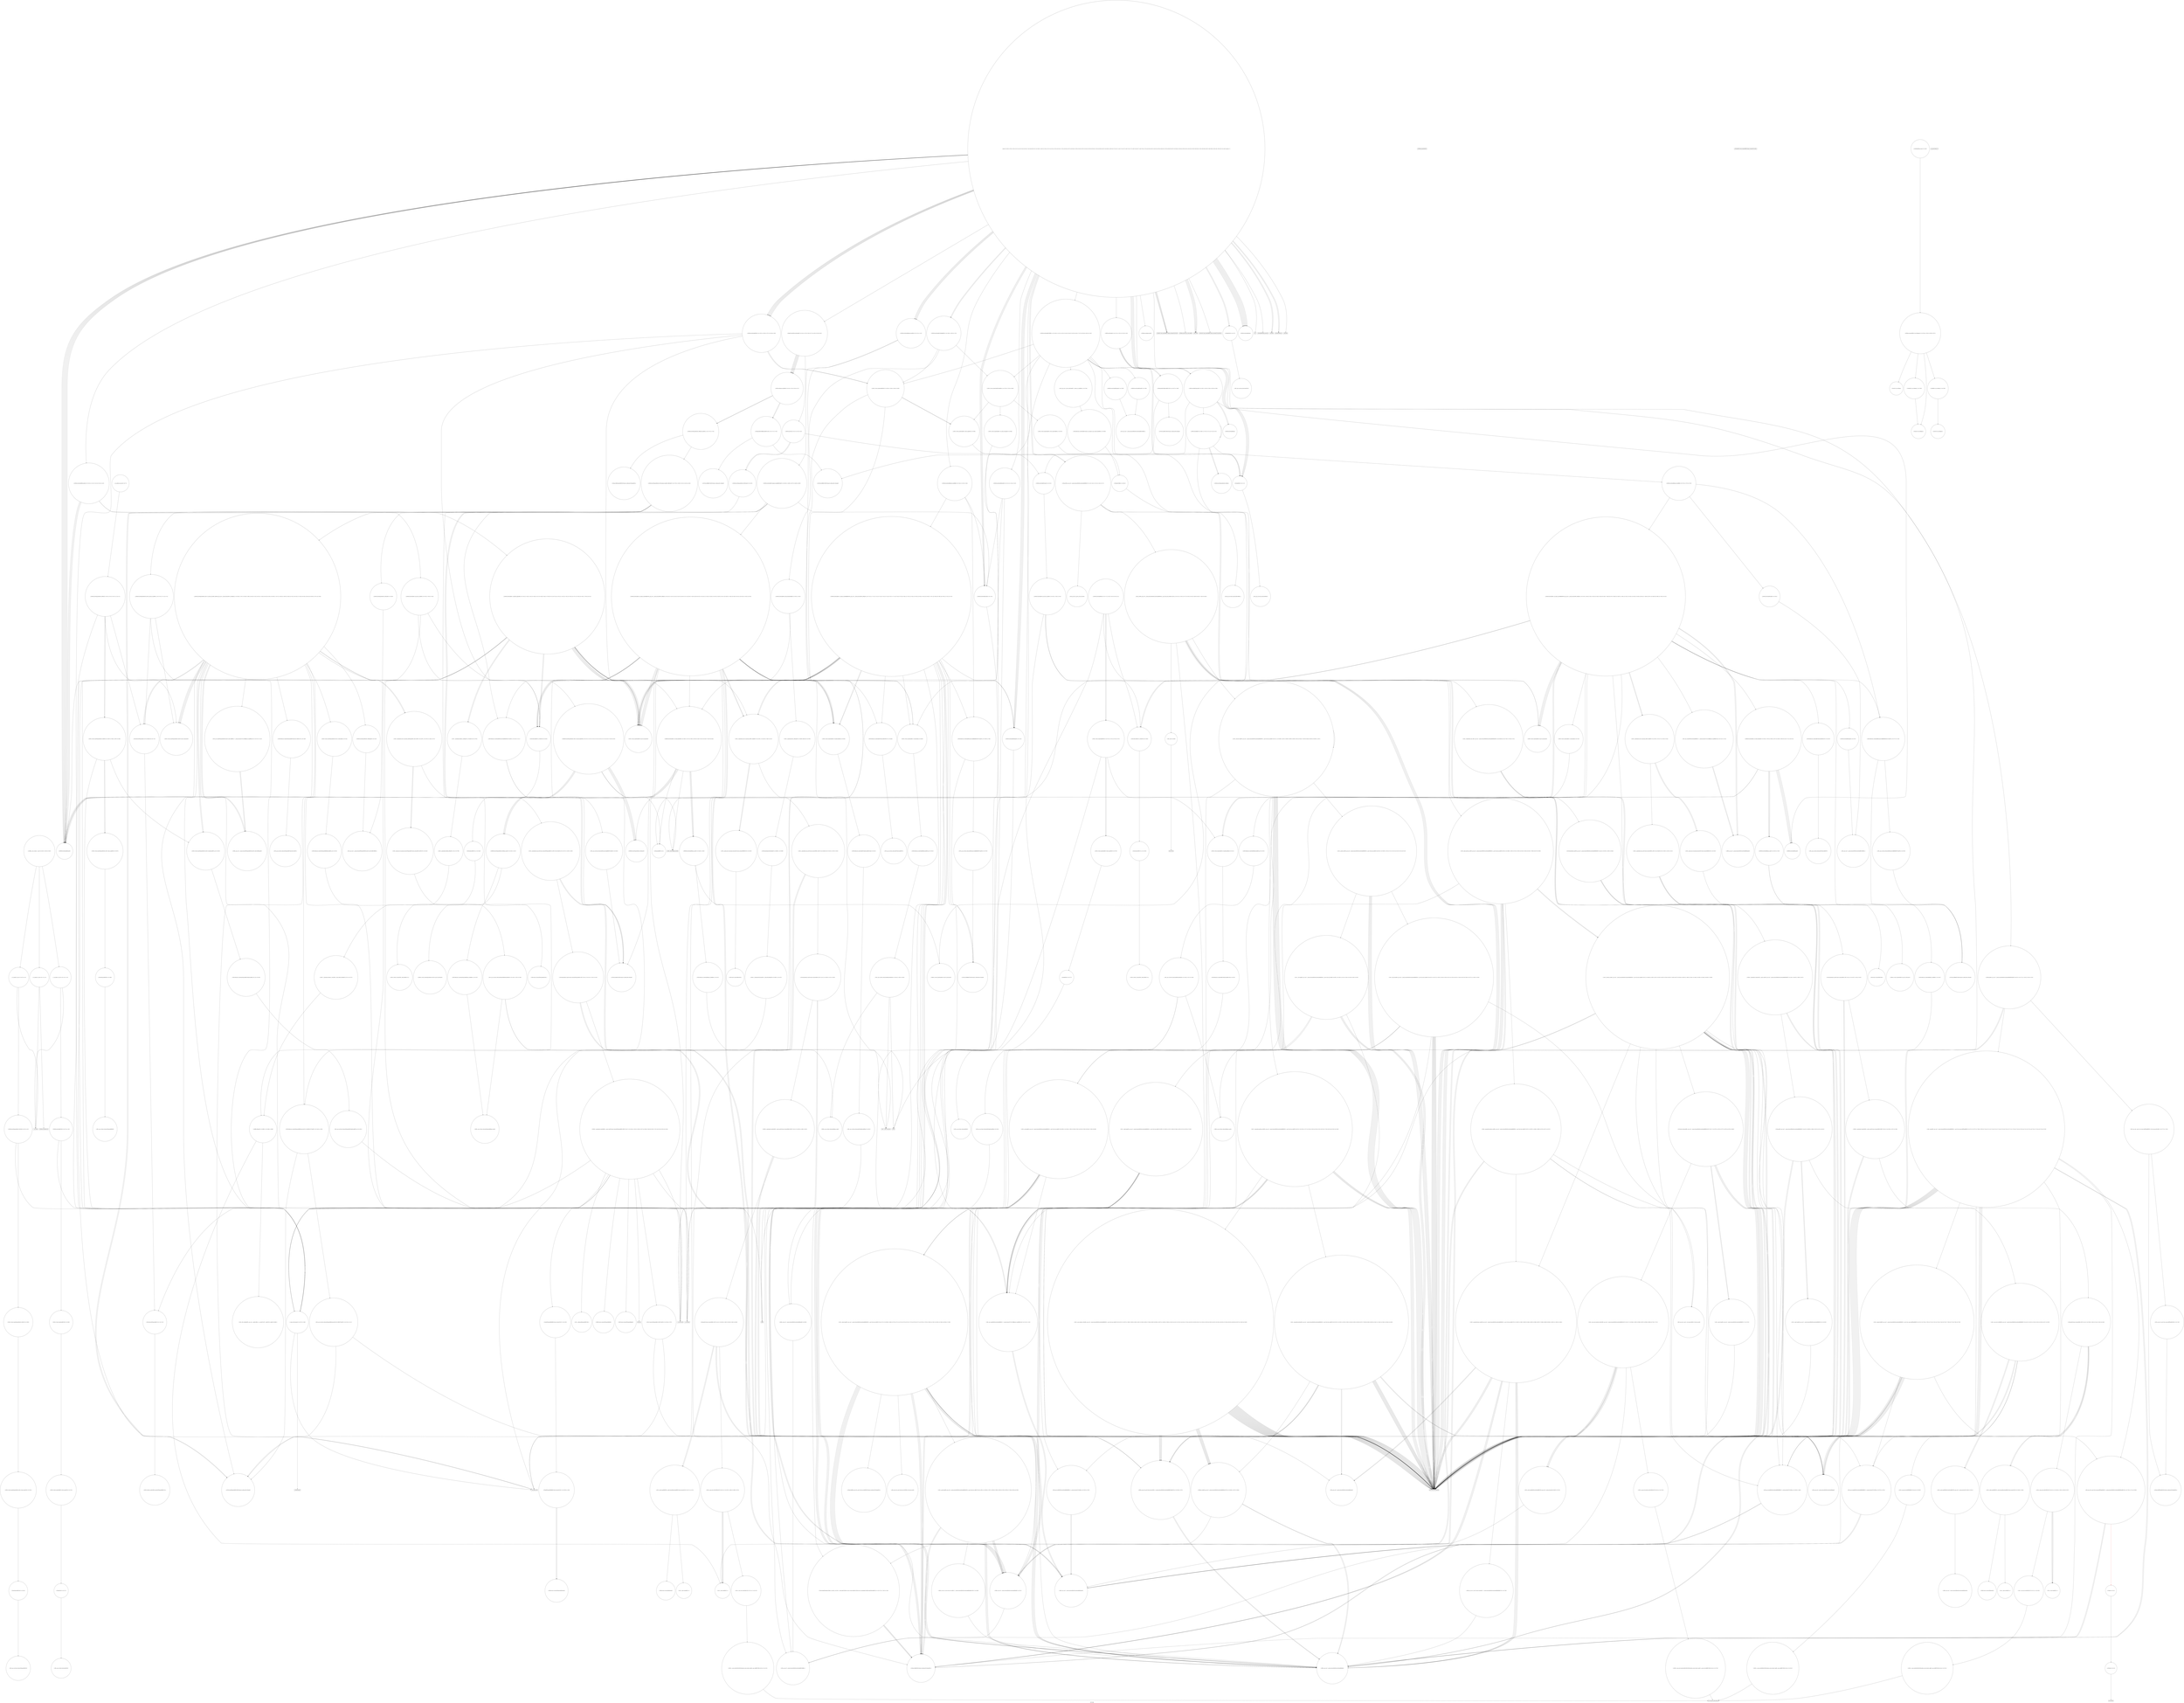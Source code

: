 digraph "Call Graph" {
	label="Call Graph";

	Node0x55fd15336130 [shape=record,shape=circle,label="{__cxx_global_var_init|{<s0>1|<s1>2}}"];
	Node0x55fd15336130:s0 -> Node0x55fd153361b0[color=black];
	Node0x55fd15336130:s1 -> Node0x55fd15be0470[color=black];
	Node0x55fd15bec6d0 [shape=record,shape=circle,label="{_ZSt16__insertion_sortIN9__gnu_cxx17__normal_iteratorIPeSt6vectorIeSaIeEEEENS0_5__ops15_Iter_less_iterEEvT_S9_T0_|{<s0>649|<s1>650|<s2>651|<s3>652|<s4>653|<s5>654|<s6>655|<s7>656|<s8>657|<s9>658|<s10>659|<s11>660|<s12>661|<s13>662|<s14>663|<s15>664|<s16>665|<s17>666}}"];
	Node0x55fd15bec6d0:s0 -> Node0x55fd15bec7d0[color=black];
	Node0x55fd15bec6d0:s1 -> Node0x55fd15be6010[color=black];
	Node0x55fd15bec6d0:s2 -> Node0x55fd15be5990[color=black];
	Node0x55fd15bec6d0:s3 -> Node0x55fd15be3790[color=black];
	Node0x55fd15bec6d0:s4 -> Node0x55fd15be3790[color=black];
	Node0x55fd15bec6d0:s5 -> Node0x55fd15be5e90[color=black];
	Node0x55fd15bec6d0:s6 -> Node0x55fd15be6090[color=black];
	Node0x55fd15bec6d0:s7 -> Node0x55fd15be4b90[color=black];
	Node0x55fd15bec6d0:s8 -> Node0x55fd15be3790[color=black];
	Node0x55fd15bec6d0:s9 -> Node0x55fd15be3790[color=black];
	Node0x55fd15bec6d0:s10 -> Node0x55fd15be6010[color=black];
	Node0x55fd15bec6d0:s11 -> Node0x55fd15bec850[color=black];
	Node0x55fd15bec6d0:s12 -> Node0x55fd15be4b90[color=black];
	Node0x55fd15bec6d0:s13 -> Node0x55fd15be6090[color=black];
	Node0x55fd15bec6d0:s14 -> Node0x55fd15be3790[color=black];
	Node0x55fd15bec6d0:s15 -> Node0x55fd15bec950[color=black];
	Node0x55fd15bec6d0:s16 -> Node0x55fd15bec8d0[color=black];
	Node0x55fd15bec6d0:s17 -> Node0x55fd15be5f90[color=black];
	Node0x55fd15be7d30 [shape=record,shape=circle,label="{_ZNSaIiED2Ev|{<s0>377}}"];
	Node0x55fd15be7d30:s0 -> Node0x55fd15be7db0[color=black];
	Node0x55fd15be1b70 [shape=record,shape=circle,label="{_ZSt32__make_move_if_noexcept_iteratorISt4pairIiiESt13move_iteratorIPS1_EET0_PT_|{<s0>240}}"];
	Node0x55fd15be1b70:s0 -> Node0x55fd15be20f0[color=black];
	Node0x55fd15be09f0 [shape=record,shape=circle,label="{_ZN6TwoSatC2Ei|{<s0>31|<s1>32|<s2>33}}"];
	Node0x55fd15be09f0:s0 -> Node0x55fd15be2b90[color=black];
	Node0x55fd15be09f0:s1 -> Node0x55fd15be2c10[color=black];
	Node0x55fd15be09f0:s2 -> Node0x55fd15be2c10[color=black];
	Node0x55fd15becdd0 [shape=record,shape=circle,label="{_ZSt15__adjacent_findIN9__gnu_cxx17__normal_iteratorIPeSt6vectorIeSaIeEEEENS0_5__ops15_Iter_comp_iterIPFbeeEEEET_SC_SC_T0_|{<s0>729|<s1>730|<s2>731|<s3>732|<s4>733|<s5>734|<s6>735|<s7>736|<s8>737|<s9>738|<s10>739}}"];
	Node0x55fd15becdd0:s0 -> Node0x55fd15bec7d0[color=black];
	Node0x55fd15becdd0:s1 -> Node0x55fd15be3790[color=black];
	Node0x55fd15becdd0:s2 -> Node0x55fd15be3790[color=black];
	Node0x55fd15becdd0:s3 -> Node0x55fd15be5f90[color=black];
	Node0x55fd15becdd0:s4 -> Node0x55fd15be5990[color=black];
	Node0x55fd15becdd0:s5 -> Node0x55fd15be3790[color=black];
	Node0x55fd15becdd0:s6 -> Node0x55fd15be3790[color=black];
	Node0x55fd15becdd0:s7 -> Node0x55fd15bece50[color=black];
	Node0x55fd15becdd0:s8 -> Node0x55fd15be3790[color=black];
	Node0x55fd15becdd0:s9 -> Node0x55fd15be3790[color=black];
	Node0x55fd15becdd0:s10 -> Node0x55fd15be3790[color=black];
	Node0x55fd15be4410 [shape=record,shape=circle,label="{_ZNK9__gnu_cxx13new_allocatorIeE8max_sizeEv}"];
	Node0x55fd15be2270 [shape=record,shape=circle,label="{_ZN9__gnu_cxx13new_allocatorISt4pairIiiEE10deallocateEPS2_m|{<s0>261}}"];
	Node0x55fd15be2270:s0 -> Node0x55fd15be22f0[color=black];
	Node0x55fd15be10f0 [shape=record,shape=circle,label="{_ZNSt6vectorIeSaIeEE6resizeEm|{<s0>120|<s1>121|<s2>122|<s3>123|<s4>124}}"];
	Node0x55fd15be10f0:s0 -> Node0x55fd15be1270[color=black];
	Node0x55fd15be10f0:s1 -> Node0x55fd15be1270[color=black];
	Node0x55fd15be10f0:s2 -> Node0x55fd15becfd0[color=black];
	Node0x55fd15be10f0:s3 -> Node0x55fd15be1270[color=black];
	Node0x55fd15be10f0:s4 -> Node0x55fd15bed050[color=black];
	Node0x55fd15bed4d0 [shape=record,shape=circle,label="{_ZSt22__uninitialized_copy_aIN9__gnu_cxx17__normal_iteratorIPKeSt6vectorIeSaIeEEEEPeeET0_T_SA_S9_RSaIT1_E|{<s0>795|<s1>796|<s2>797}}"];
	Node0x55fd15bed4d0:s0 -> Node0x55fd15be3790[color=black];
	Node0x55fd15bed4d0:s1 -> Node0x55fd15be3790[color=black];
	Node0x55fd15bed4d0:s2 -> Node0x55fd15bed750[color=black];
	Node0x55fd15be4b10 [shape=record,shape=circle,label="{_ZNSt6vectorIeSaIeEE12emplace_backIJeEEEvDpOT_|{<s0>405|<s1>406|<s2>407|<s3>408|<s4>409}}"];
	Node0x55fd15be4b10:s0 -> Node0x55fd15be4c90[color=black];
	Node0x55fd15be4b10:s1 -> Node0x55fd15be4c10[color=black];
	Node0x55fd15be4b10:s2 -> Node0x55fd15be1070[color=black];
	Node0x55fd15be4b10:s3 -> Node0x55fd15be4c90[color=black];
	Node0x55fd15be4b10:s4 -> Node0x55fd15be4d10[color=black];
	Node0x55fd15be2970 [shape=record,shape=circle,label="{_ZN9__gnu_cxx13new_allocatorIiE9constructIiJRKiEEEvPT_DpOT0_|{<s0>303}}"];
	Node0x55fd15be2970:s0 -> Node0x55fd15be29f0[color=black];
	Node0x55fd15be17f0 [shape=record,shape=circle,label="{_ZNSt8ios_base9precisionEl}"];
	Node0x55fd15bedbd0 [shape=record,shape=circle,label="{_ZN9__gnu_cxx17__normal_iteratorIPKeSt6vectorIeSaIeEEEC2ERKS2_}"];
	Node0x55fd15be5210 [shape=record,shape=circle,label="{_ZSt32__make_move_if_noexcept_iteratorIeSt13move_iteratorIPeEET0_PT_|{<s0>455}}"];
	Node0x55fd15be5210:s0 -> Node0x55fd15be5710[color=black];
	Node0x55fd15be68b0 [shape=record,shape=circle,label="{_ZN9__gnu_cxx17__normal_iteratorIPiSt6vectorIiSaIiEEEC2ERKS1_}"];
	Node0x55fd15be2f10 [shape=record,shape=Mrecord,label="{_ZSt9terminatev}"];
	Node0x55fd15be5910 [shape=record,shape=circle,label="{_ZN9__gnu_cxx5__ops16__iter_less_iterEv}"];
	Node0x55fd15be6fb0 [shape=record,shape=circle,label="{_ZSt12__miter_baseIPiET_S1_}"];
	Node0x55fd15be3610 [shape=record,shape=circle,label="{_ZNSt6vectorISt4pairIiiESaIS1_EE17_M_realloc_insertIJS1_EEEvN9__gnu_cxx17__normal_iteratorIPS1_S3_EEDpOT_|{<s0>186|<s1>187|<s2>188|<s3>189|<s4>190|<s5>191|<s6>192|<s7>193|<s8>194|<s9>195|<s10>196|<s11>197|<s12>198|<s13>199|<s14>200|<s15>201|<s16>202|<s17>203|<s18>204|<s19>205|<s20>206|<s21>207|<s22>208}}"];
	Node0x55fd15be3610:s0 -> Node0x55fd15be3810[color=black];
	Node0x55fd15be3610:s1 -> Node0x55fd15be3910[color=black];
	Node0x55fd15be3610:s2 -> Node0x55fd15be3890[color=black];
	Node0x55fd15be3610:s3 -> Node0x55fd15be3990[color=black];
	Node0x55fd15be3610:s4 -> Node0x55fd15be3590[color=black];
	Node0x55fd15be3610:s5 -> Node0x55fd15be3510[color=black];
	Node0x55fd15be3610:s6 -> Node0x55fd15be3a90[color=black];
	Node0x55fd15be3610:s7 -> Node0x55fd15be3190[color=black];
	Node0x55fd15be3610:s8 -> Node0x55fd15be3a10[color=black];
	Node0x55fd15be3610:s9 -> Node0x55fd15be3a90[color=black];
	Node0x55fd15be3610:s10 -> Node0x55fd15be3190[color=black];
	Node0x55fd15be3610:s11 -> Node0x55fd15be3a10[color=black];
	Node0x55fd15be3610:s12 -> Node0x55fd15be2e90[color=black];
	Node0x55fd15be3610:s13 -> Node0x55fd15be3b10[color=black];
	Node0x55fd15be3610:s14 -> Node0x55fd15be3c90[color=black];
	Node0x55fd15be3610:s15 -> Node0x55fd15be3190[color=black];
	Node0x55fd15be3610:s16 -> Node0x55fd15be3110[color=black];
	Node0x55fd15be3610:s17 -> Node0x55fd15be3b90[color=black];
	Node0x55fd15be3610:s18 -> Node0x55fd15be3c10[color=black];
	Node0x55fd15be3610:s19 -> Node0x55fd15be3190[color=black];
	Node0x55fd15be3610:s20 -> Node0x55fd15be3110[color=black];
	Node0x55fd15be3610:s21 -> Node0x55fd15be3b90[color=black];
	Node0x55fd15be3610:s22 -> Node0x55fd15be2e10[color=black];
	Node0x55fd15be6010 [shape=record,shape=circle,label="{_ZNK9__gnu_cxx17__normal_iteratorIPeSt6vectorIeSaIeEEEplEl|{<s0>567}}"];
	Node0x55fd15be6010:s0 -> Node0x55fd15be5810[color=black];
	Node0x55fd15be76b0 [shape=record,shape=circle,label="{_ZNSt12_Vector_baseISt4pairIiiESaIS1_EE12_Vector_implC2Ev|{<s0>361}}"];
	Node0x55fd15be76b0:s0 -> Node0x55fd15be7730[color=black];
	Node0x55fd15be3d10 [shape=record,shape=circle,label="{_ZNKSt6vectorISt4pairIiiESaIS1_EE8max_sizeEv|{<s0>230|<s1>231}}"];
	Node0x55fd15be3d10:s0 -> Node0x55fd15be3f90[color=black];
	Node0x55fd15be3d10:s1 -> Node0x55fd15be3f10[color=black];
	Node0x55fd153361b0 [shape=record,shape=Mrecord,label="{_ZNSt8ios_base4InitC1Ev}"];
	Node0x55fd15bec750 [shape=record,shape=circle,label="{_ZSt26__unguarded_insertion_sortIN9__gnu_cxx17__normal_iteratorIPeSt6vectorIeSaIeEEEENS0_5__ops15_Iter_less_iterEEvT_S9_T0_|{<s0>667|<s1>668|<s2>669|<s3>670|<s4>671|<s5>672}}"];
	Node0x55fd15bec750:s0 -> Node0x55fd15be3790[color=black];
	Node0x55fd15bec750:s1 -> Node0x55fd15be5990[color=black];
	Node0x55fd15bec750:s2 -> Node0x55fd15be3790[color=black];
	Node0x55fd15bec750:s3 -> Node0x55fd15bec950[color=black];
	Node0x55fd15bec750:s4 -> Node0x55fd15bec8d0[color=black];
	Node0x55fd15bec750:s5 -> Node0x55fd15be5f90[color=black];
	Node0x55fd15be7db0 [shape=record,shape=circle,label="{_ZN9__gnu_cxx13new_allocatorIiED2Ev}"];
	Node0x55fd15be1bf0 [shape=record,shape=circle,label="{_ZSt18uninitialized_copyISt13move_iteratorIPSt4pairIiiEES3_ET0_T_S6_S5_|{<s0>241|<s1>242|<s2>243}}"];
	Node0x55fd15be1bf0:s0 -> Node0x55fd15be3790[color=black];
	Node0x55fd15be1bf0:s1 -> Node0x55fd15be3790[color=black];
	Node0x55fd15be1bf0:s2 -> Node0x55fd15be1c70[color=black];
	Node0x55fd15be0a70 [shape=record,shape=circle,label="{_ZN6TwoSat9push_backEibib|{<s0>34|<s1>35|<s2>36|<s3>37}}"];
	Node0x55fd15be0a70:s0 -> Node0x55fd15be3390[color=black];
	Node0x55fd15be0a70:s1 -> Node0x55fd15be3310[color=black];
	Node0x55fd15be0a70:s2 -> Node0x55fd15be3390[color=black];
	Node0x55fd15be0a70:s3 -> Node0x55fd15be3310[color=black];
	Node0x55fd15bece50 [shape=record,shape=circle,label="{_ZN9__gnu_cxx5__ops15_Iter_comp_iterIPFbeeEEclINS_17__normal_iteratorIPeSt6vectorIeSaIeEEEESB_EEbT_T0_|{<s0>740|<s1>741|<s2>826}}"];
	Node0x55fd15bece50:s0 -> Node0x55fd15be6090[color=black];
	Node0x55fd15bece50:s1 -> Node0x55fd15be6090[color=black];
	Node0x55fd15bece50:s2 -> Node0x55fd15be0870[color=red];
	Node0x55fd15be4490 [shape=record,shape=circle,label="{_ZSt24__uninitialized_fill_n_aIPemeeET_S1_T0_RKT1_RSaIT2_E|{<s0>395}}"];
	Node0x55fd15be4490:s0 -> Node0x55fd15be4590[color=black];
	Node0x55fd15be22f0 [shape=record,shape=Mrecord,label="{_ZdlPv}"];
	Node0x55fd15be1170 [shape=record,shape=circle,label="{_ZN9__gnu_cxxmiIPeSt6vectorIeSaIeEEEENS_17__normal_iteratorIT_T0_E15difference_typeERKS8_SB_|{<s0>125|<s1>126}}"];
	Node0x55fd15be1170:s0 -> Node0x55fd15be4f10[color=black];
	Node0x55fd15be1170:s1 -> Node0x55fd15be4f10[color=black];
	Node0x55fd15bed550 [shape=record,shape=circle,label="{_ZNKSt6vectorIeSaIeEE5beginEv|{<s0>798}}"];
	Node0x55fd15bed550:s0 -> Node0x55fd15bedbd0[color=black];
	Node0x55fd15be4b90 [shape=record,shape=circle,label="{_ZSt4moveIReEONSt16remove_referenceIT_E4typeEOS2_}"];
	Node0x55fd15be29f0 [shape=record,shape=circle,label="{_ZSt7forwardIRKiEOT_RNSt16remove_referenceIS2_E4typeE}"];
	Node0x55fd15be1870 [shape=record,shape=Mrecord,label="{_ZStlsISt11char_traitsIcEERSt13basic_ostreamIcT_ES5_PKc}"];
	Node0x55fd15bedc50 [shape=record,shape=circle,label="{_GLOBAL__sub_I_Saeed_2_1.cpp|{<s0>823|<s1>824|<s2>825}}"];
	Node0x55fd15bedc50:s0 -> Node0x55fd15336130[color=black];
	Node0x55fd15bedc50:s1 -> Node0x55fd15be04f0[color=black];
	Node0x55fd15bedc50:s2 -> Node0x55fd15be06f0[color=black];
	Node0x55fd15be5290 [shape=record,shape=circle,label="{_ZSt18uninitialized_copyISt13move_iteratorIPeES1_ET0_T_S4_S3_|{<s0>456|<s1>457|<s2>458}}"];
	Node0x55fd15be5290:s0 -> Node0x55fd15be3790[color=black];
	Node0x55fd15be5290:s1 -> Node0x55fd15be3790[color=black];
	Node0x55fd15be5290:s2 -> Node0x55fd15be5310[color=black];
	Node0x55fd15be6930 [shape=record,shape=circle,label="{_ZNSt16allocator_traitsISaIiEE8allocateERS0_m|{<s0>325}}"];
	Node0x55fd15be6930:s0 -> Node0x55fd15be69b0[color=black];
	Node0x55fd15be2f90 [shape=record,shape=circle,label="{_ZSt8_DestroyIPiEvT_S1_|{<s0>169}}"];
	Node0x55fd15be2f90:s0 -> Node0x55fd15be3010[color=black];
	Node0x55fd15be5990 [shape=record,shape=circle,label="{_ZN9__gnu_cxxneIPeSt6vectorIeSaIeEEEEbRKNS_17__normal_iteratorIT_T0_EESA_|{<s0>484|<s1>485}}"];
	Node0x55fd15be5990:s0 -> Node0x55fd15be4f10[color=black];
	Node0x55fd15be5990:s1 -> Node0x55fd15be4f10[color=black];
	Node0x55fd15be7030 [shape=record,shape=circle,label="{_ZNKSt13move_iteratorIPiE4baseEv}"];
	Node0x55fd15be3690 [shape=record,shape=circle,label="{_ZNSt6vectorISt4pairIiiESaIS1_EE3endEv|{<s0>209}}"];
	Node0x55fd15be3690:s0 -> Node0x55fd15be4090[color=black];
	Node0x55fd15be6090 [shape=record,shape=circle,label="{_ZNK9__gnu_cxx17__normal_iteratorIPeSt6vectorIeSaIeEEEdeEv}"];
	Node0x55fd15be7730 [shape=record,shape=circle,label="{_ZNSaISt4pairIiiEEC2Ev|{<s0>362}}"];
	Node0x55fd15be7730:s0 -> Node0x55fd15be77b0[color=black];
	Node0x55fd15be3d90 [shape=record,shape=circle,label="{_ZNKSt6vectorISt4pairIiiESaIS1_EE4sizeEv}"];
	Node0x55fd15be03f0 [shape=record,shape=Mrecord,label="{_ZNSt8ios_base4InitD1Ev}"];
	Node0x55fd15bec7d0 [shape=record,shape=circle,label="{_ZN9__gnu_cxxeqIPeSt6vectorIeSaIeEEEEbRKNS_17__normal_iteratorIT_T0_EESA_|{<s0>673|<s1>674}}"];
	Node0x55fd15bec7d0:s0 -> Node0x55fd15be4f10[color=black];
	Node0x55fd15bec7d0:s1 -> Node0x55fd15be4f10[color=black];
	Node0x55fd15be7e30 [shape=record,shape=circle,label="{_ZN9__gnu_cxx13new_allocatorIeEC2Ev}"];
	Node0x55fd15be1c70 [shape=record,shape=circle,label="{_ZNSt20__uninitialized_copyILb0EE13__uninit_copyISt13move_iteratorIPSt4pairIiiEES5_EET0_T_S8_S7_|{<s0>244|<s1>245|<s2>246|<s3>247|<s4>248|<s5>249|<s6>250|<s7>251|<s8>252|<s9>253|<s10>254}}"];
	Node0x55fd15be1c70:s0 -> Node0x55fd15be1cf0[color=black];
	Node0x55fd15be1c70:s1 -> Node0x55fd15be1df0[color=black];
	Node0x55fd15be1c70:s2 -> Node0x55fd15be1e70[color=black];
	Node0x55fd15be1c70:s3 -> Node0x55fd15be1d70[color=black];
	Node0x55fd15be1c70:s4 -> Node0x55fd15be1ef0[color=black];
	Node0x55fd15be1c70:s5 -> Node0x55fd15be2e90[color=black];
	Node0x55fd15be1c70:s6 -> Node0x55fd15be3210[color=black];
	Node0x55fd15be1c70:s7 -> Node0x55fd15be3c10[color=black];
	Node0x55fd15be1c70:s8 -> Node0x55fd15be3c90[color=black];
	Node0x55fd15be1c70:s9 -> Node0x55fd15be1f70[color=black];
	Node0x55fd15be1c70:s10 -> Node0x55fd15be2e10[color=black];
	Node0x55fd15be0af0 [shape=record,shape=circle,label="{main|{<s0>38|<s1>39|<s2>40|<s3>41|<s4>42|<s5>43|<s6>44|<s7>45|<s8>46|<s9>47|<s10>48|<s11>49|<s12>50|<s13>51|<s14>52|<s15>53|<s16>54|<s17>55|<s18>56|<s19>57|<s20>58|<s21>59|<s22>60|<s23>61|<s24>62|<s25>63|<s26>64|<s27>65|<s28>66|<s29>67|<s30>68|<s31>69|<s32>70|<s33>71|<s34>72|<s35>73|<s36>74|<s37>75|<s38>76|<s39>77|<s40>78|<s41>79|<s42>80|<s43>81|<s44>82|<s45>83|<s46>84|<s47>85|<s48>86|<s49>87|<s50>88|<s51>89|<s52>90|<s53>91|<s54>92|<s55>93|<s56>94|<s57>95|<s58>96|<s59>97|<s60>98|<s61>99|<s62>100|<s63>101|<s64>truncated...}}"];
	Node0x55fd15be0af0:s0 -> Node0x55fd15be0b70[color=black];
	Node0x55fd15be0af0:s1 -> Node0x55fd15be0bf0[color=black];
	Node0x55fd15be0af0:s2 -> Node0x55fd15be0bf0[color=black];
	Node0x55fd15be0af0:s3 -> Node0x55fd15be0c70[color=black];
	Node0x55fd15be0af0:s4 -> Node0x55fd15be0bf0[color=black];
	Node0x55fd15be0af0:s5 -> Node0x55fd15be0bf0[color=black];
	Node0x55fd15be0af0:s6 -> Node0x55fd15be0cf0[color=black];
	Node0x55fd15be0af0:s7 -> Node0x55fd15be0d70[color=black];
	Node0x55fd15be0af0:s8 -> Node0x55fd15be0e70[color=black];
	Node0x55fd15be0af0:s9 -> Node0x55fd15be0ef0[color=black];
	Node0x55fd15be0af0:s10 -> Node0x55fd15be0ef0[color=black];
	Node0x55fd15be0af0:s11 -> Node0x55fd15be0e70[color=black];
	Node0x55fd15be0af0:s12 -> Node0x55fd15be0ff0[color=black];
	Node0x55fd15be0af0:s13 -> Node0x55fd15be1070[color=black];
	Node0x55fd15be0af0:s14 -> Node0x55fd15be0f70[color=black];
	Node0x55fd15be0af0:s15 -> Node0x55fd15be0ff0[color=black];
	Node0x55fd15be0af0:s16 -> Node0x55fd15be1070[color=black];
	Node0x55fd15be0af0:s17 -> Node0x55fd15be11f0[color=black];
	Node0x55fd15be0af0:s18 -> Node0x55fd15be0ff0[color=black];
	Node0x55fd15be0af0:s19 -> Node0x55fd15be1170[color=black];
	Node0x55fd15be0af0:s20 -> Node0x55fd15be10f0[color=black];
	Node0x55fd15be0af0:s21 -> Node0x55fd15be0cf0[color=black];
	Node0x55fd15be0af0:s22 -> Node0x55fd15be0d70[color=black];
	Node0x55fd15be0af0:s23 -> Node0x55fd15be0e70[color=black];
	Node0x55fd15be0af0:s24 -> Node0x55fd15be1270[color=black];
	Node0x55fd15be0af0:s25 -> Node0x55fd15be12f0[color=black];
	Node0x55fd15be0af0:s26 -> Node0x55fd15be12f0[color=black];
	Node0x55fd15be0af0:s27 -> Node0x55fd15be12f0[color=black];
	Node0x55fd15be0af0:s28 -> Node0x55fd15be0ef0[color=black];
	Node0x55fd15be0af0:s29 -> Node0x55fd15be0e70[color=black];
	Node0x55fd15be0af0:s30 -> Node0x55fd15be1370[color=black];
	Node0x55fd15be0af0:s31 -> Node0x55fd15be0ef0[color=black];
	Node0x55fd15be0af0:s32 -> Node0x55fd15be1270[color=black];
	Node0x55fd15be0af0:s33 -> Node0x55fd15be12f0[color=black];
	Node0x55fd15be0af0:s34 -> Node0x55fd15be12f0[color=black];
	Node0x55fd15be0af0:s35 -> Node0x55fd15be13f0[color=black];
	Node0x55fd15be0af0:s36 -> Node0x55fd15be0ff0[color=black];
	Node0x55fd15be0af0:s37 -> Node0x55fd15be1070[color=black];
	Node0x55fd15be0af0:s38 -> Node0x55fd15be0f70[color=black];
	Node0x55fd15be0af0:s39 -> Node0x55fd15be1270[color=black];
	Node0x55fd15be0af0:s40 -> Node0x55fd15be1470[color=black];
	Node0x55fd15be0af0:s41 -> Node0x55fd15be1270[color=black];
	Node0x55fd15be0af0:s42 -> Node0x55fd15be12f0[color=black];
	Node0x55fd15be0af0:s43 -> Node0x55fd15be12f0[color=black];
	Node0x55fd15be0af0:s44 -> Node0x55fd15be14f0[color=black];
	Node0x55fd15be0af0:s45 -> Node0x55fd15be1270[color=black];
	Node0x55fd15be0af0:s46 -> Node0x55fd15be1270[color=black];
	Node0x55fd15be0af0:s47 -> Node0x55fd15be1570[color=black];
	Node0x55fd15be0af0:s48 -> Node0x55fd15be0970[color=black];
	Node0x55fd15be0af0:s49 -> Node0x55fd15be15f0[color=black];
	Node0x55fd15be0af0:s50 -> Node0x55fd15be1670[color=black];
	Node0x55fd15be0af0:s51 -> Node0x55fd15be1670[color=black];
	Node0x55fd15be0af0:s52 -> Node0x55fd15be16f0[color=black];
	Node0x55fd15be0af0:s53 -> Node0x55fd15be17f0[color=black];
	Node0x55fd15be0af0:s54 -> Node0x55fd15be1270[color=black];
	Node0x55fd15be0af0:s55 -> Node0x55fd15be1870[color=black];
	Node0x55fd15be0af0:s56 -> Node0x55fd15be18f0[color=black];
	Node0x55fd15be0af0:s57 -> Node0x55fd15be1870[color=black];
	Node0x55fd15be0af0:s58 -> Node0x55fd15be1970[color=black];
	Node0x55fd15be0af0:s59 -> Node0x55fd15be1870[color=black];
	Node0x55fd15be0af0:s60 -> Node0x55fd15be18f0[color=black];
	Node0x55fd15be0af0:s61 -> Node0x55fd15be1870[color=black];
	Node0x55fd15be0af0:s62 -> Node0x55fd15be12f0[color=black];
	Node0x55fd15be0af0:s63 -> Node0x55fd15be1a70[color=black];
	Node0x55fd15be0af0:s64 -> Node0x55fd15be1970[color=black];
	Node0x55fd15be0af0:s64 -> Node0x55fd15be1670[color=black];
	Node0x55fd15be0af0:s64 -> Node0x55fd15be1670[color=black];
	Node0x55fd15be0af0:s64 -> Node0x55fd15be1670[color=black];
	Node0x55fd15be0af0:s64 -> Node0x55fd15be1670[color=black];
	Node0x55fd15beced0 [shape=record,shape=circle,label="{_ZSt4moveIRPFbeeEEONSt16remove_referenceIT_E4typeEOS4_}"];
	Node0x55fd15be4510 [shape=record,shape=circle,label="{_ZNSt12_Vector_baseIeSaIeEE19_M_get_Tp_allocatorEv}"];
	Node0x55fd15be2370 [shape=record,shape=circle,label="{_ZSt7forwardIRiEOT_RNSt16remove_referenceIS1_E4typeE}"];
	Node0x55fd15be11f0 [shape=record,shape=circle,label="{_ZSt6uniqueIN9__gnu_cxx17__normal_iteratorIPeSt6vectorIeSaIeEEEEPFbeeEET_S9_S9_T0_|{<s0>127|<s1>128|<s2>129|<s3>130}}"];
	Node0x55fd15be11f0:s0 -> Node0x55fd15be3790[color=black];
	Node0x55fd15be11f0:s1 -> Node0x55fd15be3790[color=black];
	Node0x55fd15be11f0:s2 -> Node0x55fd15becd50[color=black];
	Node0x55fd15be11f0:s3 -> Node0x55fd15beccd0[color=black];
	Node0x55fd15bed5d0 [shape=record,shape=circle,label="{_ZNKSt6vectorIeSaIeEE3endEv|{<s0>799}}"];
	Node0x55fd15bed5d0:s0 -> Node0x55fd15bedbd0[color=black];
	Node0x55fd15be4c10 [shape=record,shape=circle,label="{_ZNSt16allocator_traitsISaIeEE9constructIeJeEEEvRS0_PT_DpOT0_|{<s0>410|<s1>411}}"];
	Node0x55fd15be4c10:s0 -> Node0x55fd15be4c90[color=black];
	Node0x55fd15be4c10:s1 -> Node0x55fd15be4d90[color=black];
	Node0x55fd15be2a70 [shape=record,shape=circle,label="{_ZNKSt6vectorIiSaIiEE12_M_check_lenEmPKc|{<s0>304|<s1>305|<s2>306|<s3>307|<s4>308|<s5>309|<s6>310|<s7>311|<s8>312}}"];
	Node0x55fd15be2a70:s0 -> Node0x55fd15be66b0[color=black];
	Node0x55fd15be2a70:s1 -> Node0x55fd15be25f0[color=black];
	Node0x55fd15be2a70:s2 -> Node0x55fd15be3e10[color=black];
	Node0x55fd15be2a70:s3 -> Node0x55fd15be25f0[color=black];
	Node0x55fd15be2a70:s4 -> Node0x55fd15be25f0[color=black];
	Node0x55fd15be2a70:s5 -> Node0x55fd15be3e90[color=black];
	Node0x55fd15be2a70:s6 -> Node0x55fd15be25f0[color=black];
	Node0x55fd15be2a70:s7 -> Node0x55fd15be66b0[color=black];
	Node0x55fd15be2a70:s8 -> Node0x55fd15be66b0[color=black];
	Node0x55fd15be18f0 [shape=record,shape=Mrecord,label="{_ZNSolsEi}"];
	Node0x55fd15be5310 [shape=record,shape=circle,label="{_ZNSt20__uninitialized_copyILb1EE13__uninit_copyISt13move_iteratorIPeES3_EET0_T_S6_S5_|{<s0>459|<s1>460|<s2>461}}"];
	Node0x55fd15be5310:s0 -> Node0x55fd15be3790[color=black];
	Node0x55fd15be5310:s1 -> Node0x55fd15be3790[color=black];
	Node0x55fd15be5310:s2 -> Node0x55fd15be5390[color=black];
	Node0x55fd15be69b0 [shape=record,shape=circle,label="{_ZN9__gnu_cxx13new_allocatorIiE8allocateEmPKv|{<s0>326|<s1>327|<s2>328}}"];
	Node0x55fd15be69b0:s0 -> Node0x55fd15be6830[color=black];
	Node0x55fd15be69b0:s1 -> Node0x55fd15be4210[color=black];
	Node0x55fd15be69b0:s2 -> Node0x55fd15be4290[color=black];
	Node0x55fd15be3010 [shape=record,shape=circle,label="{_ZNSt12_Destroy_auxILb1EE9__destroyIPiEEvT_S3_}"];
	Node0x55fd15be5a10 [shape=record,shape=circle,label="{_ZSt16__introsort_loopIN9__gnu_cxx17__normal_iteratorIPeSt6vectorIeSaIeEEEElNS0_5__ops15_Iter_less_iterEEvT_S9_T0_T1_|{<s0>486|<s1>487|<s2>488|<s3>489|<s4>490|<s5>491|<s6>492|<s7>493|<s8>494|<s9>495|<s10>496|<s11>497}}"];
	Node0x55fd15be5a10:s0 -> Node0x55fd15be1170[color=black];
	Node0x55fd15be5a10:s1 -> Node0x55fd15be3790[color=black];
	Node0x55fd15be5a10:s2 -> Node0x55fd15be3790[color=black];
	Node0x55fd15be5a10:s3 -> Node0x55fd15be3790[color=black];
	Node0x55fd15be5a10:s4 -> Node0x55fd15be5b90[color=black];
	Node0x55fd15be5a10:s5 -> Node0x55fd15be3790[color=black];
	Node0x55fd15be5a10:s6 -> Node0x55fd15be3790[color=black];
	Node0x55fd15be5a10:s7 -> Node0x55fd15be5c10[color=black];
	Node0x55fd15be5a10:s8 -> Node0x55fd15be3790[color=black];
	Node0x55fd15be5a10:s9 -> Node0x55fd15be3790[color=black];
	Node0x55fd15be5a10:s10 -> Node0x55fd15be5a10[color=black];
	Node0x55fd15be5a10:s11 -> Node0x55fd15be3790[color=black];
	Node0x55fd15be70b0 [shape=record,shape=circle,label="{_ZNSt13move_iteratorIPiEC2ES0_}"];
	Node0x55fd15be3710 [shape=record,shape=circle,label="{_ZN9__gnu_cxx13new_allocatorISt4pairIiiEE9constructIS2_JS2_EEEvPT_DpOT0_|{<s0>210|<s1>211}}"];
	Node0x55fd15be3710:s0 -> Node0x55fd15be3590[color=black];
	Node0x55fd15be3710:s1 -> Node0x55fd15be3790[color=black];
	Node0x55fd15be6110 [shape=record,shape=circle,label="{_ZSt13__adjust_heapIN9__gnu_cxx17__normal_iteratorIPeSt6vectorIeSaIeEEEEleNS0_5__ops15_Iter_less_iterEEvT_T0_SA_T1_T2_|{<s0>568|<s1>569|<s2>570|<s3>571|<s4>572|<s5>573|<s6>574|<s7>575|<s8>576|<s9>577|<s10>578|<s11>579|<s12>580|<s13>581|<s14>582|<s15>583|<s16>584|<s17>585}}"];
	Node0x55fd15be6110:s0 -> Node0x55fd15be6010[color=black];
	Node0x55fd15be6110:s1 -> Node0x55fd15be6010[color=black];
	Node0x55fd15be6110:s2 -> Node0x55fd15be5e90[color=black];
	Node0x55fd15be6110:s3 -> Node0x55fd15be6010[color=black];
	Node0x55fd15be6110:s4 -> Node0x55fd15be6090[color=black];
	Node0x55fd15be6110:s5 -> Node0x55fd15be4b90[color=black];
	Node0x55fd15be6110:s6 -> Node0x55fd15be6010[color=black];
	Node0x55fd15be6110:s7 -> Node0x55fd15be6090[color=black];
	Node0x55fd15be6110:s8 -> Node0x55fd15be6010[color=black];
	Node0x55fd15be6110:s9 -> Node0x55fd15be6090[color=black];
	Node0x55fd15be6110:s10 -> Node0x55fd15be4b90[color=black];
	Node0x55fd15be6110:s11 -> Node0x55fd15be6010[color=black];
	Node0x55fd15be6110:s12 -> Node0x55fd15be6090[color=black];
	Node0x55fd15be6110:s13 -> Node0x55fd15be6190[color=black];
	Node0x55fd15be6110:s14 -> Node0x55fd15be6210[color=black];
	Node0x55fd15be6110:s15 -> Node0x55fd15be3790[color=black];
	Node0x55fd15be6110:s16 -> Node0x55fd15be4b90[color=black];
	Node0x55fd15be6110:s17 -> Node0x55fd15be6290[color=black];
	Node0x55fd15be77b0 [shape=record,shape=circle,label="{_ZN9__gnu_cxx13new_allocatorISt4pairIiiEEC2Ev}"];
	Node0x55fd15be3e10 [shape=record,shape=Mrecord,label="{_ZSt20__throw_length_errorPKc}"];
	Node0x55fd15be0470 [shape=record,shape=Mrecord,label="{__cxa_atexit}"];
	Node0x55fd15bec850 [shape=record,shape=circle,label="{_ZSt13move_backwardIN9__gnu_cxx17__normal_iteratorIPeSt6vectorIeSaIeEEEES6_ET0_T_S8_S7_|{<s0>675|<s1>676|<s2>677|<s3>678|<s4>679|<s5>680}}"];
	Node0x55fd15bec850:s0 -> Node0x55fd15be3790[color=black];
	Node0x55fd15bec850:s1 -> Node0x55fd15beca50[color=black];
	Node0x55fd15bec850:s2 -> Node0x55fd15be3790[color=black];
	Node0x55fd15bec850:s3 -> Node0x55fd15beca50[color=black];
	Node0x55fd15bec850:s4 -> Node0x55fd15be3790[color=black];
	Node0x55fd15bec850:s5 -> Node0x55fd15bec9d0[color=black];
	Node0x55fd15be7eb0 [shape=record,shape=circle,label="{_ZN9__gnu_cxx13new_allocatorIeED2Ev}"];
	Node0x55fd15be1cf0 [shape=record,shape=circle,label="{_ZStneIPSt4pairIiiEEbRKSt13move_iteratorIT_ES7_|{<s0>255}}"];
	Node0x55fd15be1cf0:s0 -> Node0x55fd15be1ff0[color=black];
	Node0x55fd15be0b70 [shape=record,shape=Mrecord,label="{_ZNSt8ios_base15sync_with_stdioEb}"];
	Node0x55fd15becf50 [shape=record,shape=circle,label="{_ZN9__gnu_cxx5__ops15_Iter_comp_iterIPFbeeEEC2ES3_|{<s0>742}}"];
	Node0x55fd15becf50:s0 -> Node0x55fd15beced0[color=black];
	Node0x55fd15be4590 [shape=record,shape=circle,label="{_ZSt20uninitialized_fill_nIPemeET_S1_T0_RKT1_|{<s0>396}}"];
	Node0x55fd15be4590:s0 -> Node0x55fd15be4610[color=black];
	Node0x55fd15be23f0 [shape=record,shape=circle,label="{_ZSt7forwardIRbEOT_RNSt16remove_referenceIS1_E4typeE}"];
	Node0x55fd15be1270 [shape=record,shape=circle,label="{_ZNKSt6vectorIeSaIeEE4sizeEv}"];
	Node0x55fd15bed650 [shape=record,shape=circle,label="{_ZNSt16allocator_traitsISaIeEE37select_on_container_copy_constructionERKS0_|{<s0>800}}"];
	Node0x55fd15bed650:s0 -> Node0x55fd15bed6d0[color=black];
	Node0x55fd15be4c90 [shape=record,shape=circle,label="{_ZSt7forwardIeEOT_RNSt16remove_referenceIS0_E4typeE}"];
	Node0x55fd15be6330 [shape=record,shape=circle,label="{_ZN9__gnu_cxxmiIPiSt6vectorIiSaIiEEEENS_17__normal_iteratorIT_T0_E15difference_typeERKS8_SB_|{<s0>313|<s1>314}}"];
	Node0x55fd15be6330:s0 -> Node0x55fd15be6530[color=black];
	Node0x55fd15be6330:s1 -> Node0x55fd15be6530[color=black];
	Node0x55fd15be1970 [shape=record,shape=Mrecord,label="{_ZNSolsEPFRSoS_E}"];
	Node0x55fd15be5390 [shape=record,shape=circle,label="{_ZSt4copyISt13move_iteratorIPeES1_ET0_T_S4_S3_|{<s0>462|<s1>463|<s2>464|<s3>465|<s4>466}}"];
	Node0x55fd15be5390:s0 -> Node0x55fd15be3790[color=black];
	Node0x55fd15be5390:s1 -> Node0x55fd15be5490[color=black];
	Node0x55fd15be5390:s2 -> Node0x55fd15be3790[color=black];
	Node0x55fd15be5390:s3 -> Node0x55fd15be5490[color=black];
	Node0x55fd15be5390:s4 -> Node0x55fd15be5410[color=black];
	Node0x55fd15be6a30 [shape=record,shape=circle,label="{_ZSt22__uninitialized_copy_aISt13move_iteratorIPiES1_iET0_T_S4_S3_RSaIT1_E|{<s0>329|<s1>330|<s2>331}}"];
	Node0x55fd15be6a30:s0 -> Node0x55fd15be3790[color=black];
	Node0x55fd15be6a30:s1 -> Node0x55fd15be3790[color=black];
	Node0x55fd15be6a30:s2 -> Node0x55fd15be6b30[color=black];
	Node0x55fd15be3090 [shape=record,shape=circle,label="{_ZNSt6vectorISt4pairIiiESaIS1_EE15_M_erase_at_endEPS1_|{<s0>170|<s1>171|<s2>172}}"];
	Node0x55fd15be3090:s0 -> Node0x55fd15be3190[color=black];
	Node0x55fd15be3090:s1 -> Node0x55fd15be3110[color=black];
	Node0x55fd15be3090:s2 -> Node0x55fd15be2e10[color=black];
	Node0x55fd15be5a90 [shape=record,shape=circle,label="{_ZSt4__lgl|{<s0>498}}"];
	Node0x55fd15be5a90:s0 -> Node0x55fd15bec650[color=black];
	Node0x55fd15be7130 [shape=record,shape=circle,label="{_ZN9__gnu_cxx13new_allocatorIiE7destroyIiEEvPT_}"];
	Node0x55fd15be3790 [shape=record,shape=Mrecord,label="{llvm.memcpy.p0i8.p0i8.i64}"];
	Node0x55fd15be6190 [shape=record,shape=circle,label="{_ZSt4moveIRN9__gnu_cxx5__ops15_Iter_less_iterEEONSt16remove_referenceIT_E4typeEOS5_}"];
	Node0x55fd15be7830 [shape=record,shape=circle,label="{_ZNSt12_Vector_baseISt4pairIiiESaIS1_EED2Ev|{<s0>363|<s1>364|<s2>365|<s3>366}}"];
	Node0x55fd15be7830:s0 -> Node0x55fd15be3b90[color=black];
	Node0x55fd15be7830:s1 -> Node0x55fd15be78b0[color=black];
	Node0x55fd15be7830:s2 -> Node0x55fd15be78b0[color=black];
	Node0x55fd15be7830:s3 -> Node0x55fd15be2e10[color=black];
	Node0x55fd15be3e90 [shape=record,shape=circle,label="{_ZSt3maxImERKT_S2_S2_}"];
	Node0x55fd15be04f0 [shape=record,shape=circle,label="{__cxx_global_var_init.1|{<s0>3|<s1>4}}"];
	Node0x55fd15be04f0:s0 -> Node0x55fd15be0570[color=black];
	Node0x55fd15be04f0:s1 -> Node0x55fd15be0470[color=black];
	Node0x55fd15bec8d0 [shape=record,shape=circle,label="{_ZSt25__unguarded_linear_insertIN9__gnu_cxx17__normal_iteratorIPeSt6vectorIeSaIeEEEENS0_5__ops14_Val_less_iterEEvT_T0_|{<s0>681|<s1>682|<s2>683|<s3>684|<s4>685|<s5>686|<s6>687|<s7>688|<s8>689|<s9>690|<s10>691|<s11>692|<s12>693}}"];
	Node0x55fd15bec8d0:s0 -> Node0x55fd15be6090[color=black];
	Node0x55fd15bec8d0:s1 -> Node0x55fd15be4b90[color=black];
	Node0x55fd15bec8d0:s2 -> Node0x55fd15be3790[color=black];
	Node0x55fd15bec8d0:s3 -> Node0x55fd15bec3d0[color=black];
	Node0x55fd15bec8d0:s4 -> Node0x55fd15be3790[color=black];
	Node0x55fd15bec8d0:s5 -> Node0x55fd15becc50[color=black];
	Node0x55fd15bec8d0:s6 -> Node0x55fd15be6090[color=black];
	Node0x55fd15bec8d0:s7 -> Node0x55fd15be4b90[color=black];
	Node0x55fd15bec8d0:s8 -> Node0x55fd15be6090[color=black];
	Node0x55fd15bec8d0:s9 -> Node0x55fd15be3790[color=black];
	Node0x55fd15bec8d0:s10 -> Node0x55fd15bec3d0[color=black];
	Node0x55fd15bec8d0:s11 -> Node0x55fd15be4b90[color=black];
	Node0x55fd15bec8d0:s12 -> Node0x55fd15be6090[color=black];
	Node0x55fd15be7f30 [shape=record,shape=circle,label="{_ZNSt12_Vector_baseIeSaIeEEC2EmRKS0_|{<s0>378|<s1>379|<s2>380}}"];
	Node0x55fd15be7f30:s0 -> Node0x55fd15be80b0[color=black];
	Node0x55fd15be7f30:s1 -> Node0x55fd15be8130[color=black];
	Node0x55fd15be7f30:s2 -> Node0x55fd15be81b0[color=black];
	Node0x55fd15be1d70 [shape=record,shape=circle,label="{_ZSt10_ConstructISt4pairIiiEJS1_EEvPT_DpOT0_|{<s0>256|<s1>257}}"];
	Node0x55fd15be1d70:s0 -> Node0x55fd15be3590[color=black];
	Node0x55fd15be1d70:s1 -> Node0x55fd15be3790[color=black];
	Node0x55fd15be0bf0 [shape=record,shape=Mrecord,label="{_ZNSirsERi}"];
	Node0x55fd15becfd0 [shape=record,shape=circle,label="{_ZNSt6vectorIeSaIeEE17_M_default_appendEm|{<s0>743|<s1>744|<s2>745|<s3>746|<s4>747|<s5>748|<s6>749|<s7>750|<s8>751|<s9>752|<s10>753|<s11>754|<s12>755|<s13>756|<s14>757|<s15>758|<s16>759|<s17>760|<s18>761}}"];
	Node0x55fd15becfd0:s0 -> Node0x55fd15be4510[color=black];
	Node0x55fd15becfd0:s1 -> Node0x55fd15bed0d0[color=black];
	Node0x55fd15becfd0:s2 -> Node0x55fd15be4e10[color=black];
	Node0x55fd15becfd0:s3 -> Node0x55fd15be1270[color=black];
	Node0x55fd15becfd0:s4 -> Node0x55fd15be82b0[color=black];
	Node0x55fd15becfd0:s5 -> Node0x55fd15be4510[color=black];
	Node0x55fd15becfd0:s6 -> Node0x55fd15bed0d0[color=black];
	Node0x55fd15becfd0:s7 -> Node0x55fd15be4510[color=black];
	Node0x55fd15becfd0:s8 -> Node0x55fd15be4e90[color=black];
	Node0x55fd15becfd0:s9 -> Node0x55fd15be2e90[color=black];
	Node0x55fd15becfd0:s10 -> Node0x55fd15be4510[color=black];
	Node0x55fd15becfd0:s11 -> Node0x55fd15be4990[color=black];
	Node0x55fd15becfd0:s12 -> Node0x55fd15be3c90[color=black];
	Node0x55fd15becfd0:s13 -> Node0x55fd15be4810[color=black];
	Node0x55fd15becfd0:s14 -> Node0x55fd15be3c10[color=black];
	Node0x55fd15becfd0:s15 -> Node0x55fd15be4510[color=black];
	Node0x55fd15becfd0:s16 -> Node0x55fd15be4990[color=black];
	Node0x55fd15becfd0:s17 -> Node0x55fd15be4810[color=black];
	Node0x55fd15becfd0:s18 -> Node0x55fd15be2e10[color=black];
	Node0x55fd15be4610 [shape=record,shape=circle,label="{_ZNSt22__uninitialized_fill_nILb1EE15__uninit_fill_nIPemeEET_S3_T0_RKT1_|{<s0>397}}"];
	Node0x55fd15be4610:s0 -> Node0x55fd15be4690[color=black];
	Node0x55fd15be2470 [shape=record,shape=circle,label="{_ZN6TwoSat3fixESt4pairIiiE|{<s0>262|<s1>263|<s2>264|<s3>265|<s4>266}}"];
	Node0x55fd15be2470:s0 -> Node0x55fd15be2b90[color=black];
	Node0x55fd15be2470:s1 -> Node0x55fd15be2570[color=black];
	Node0x55fd15be2470:s2 -> Node0x55fd15be25f0[color=black];
	Node0x55fd15be2470:s3 -> Node0x55fd15be2670[color=black];
	Node0x55fd15be2470:s4 -> Node0x55fd15be2670[color=black];
	Node0x55fd15be12f0 [shape=record,shape=circle,label="{_ZNSt6vectorIeSaIeEEixEm}"];
	Node0x55fd15bed6d0 [shape=record,shape=circle,label="{_ZNSaIeEC2ERKS_|{<s0>801}}"];
	Node0x55fd15bed6d0:s0 -> Node0x55fd15be8230[color=black];
	Node0x55fd15be4d10 [shape=record,shape=circle,label="{_ZNSt6vectorIeSaIeEE17_M_realloc_insertIJeEEEvN9__gnu_cxx17__normal_iteratorIPeS1_EEDpOT_|{<s0>412|<s1>413|<s2>414|<s3>415|<s4>416|<s5>417|<s6>418|<s7>419|<s8>420|<s9>421|<s10>422|<s11>423|<s12>424|<s13>425|<s14>426|<s15>427|<s16>428|<s17>429|<s18>430|<s19>431|<s20>432|<s21>433|<s22>434}}"];
	Node0x55fd15be4d10:s0 -> Node0x55fd15be4e10[color=black];
	Node0x55fd15be4d10:s1 -> Node0x55fd15be0ff0[color=black];
	Node0x55fd15be4d10:s2 -> Node0x55fd15be1170[color=black];
	Node0x55fd15be4d10:s3 -> Node0x55fd15be82b0[color=black];
	Node0x55fd15be4d10:s4 -> Node0x55fd15be4c90[color=black];
	Node0x55fd15be4d10:s5 -> Node0x55fd15be4c10[color=black];
	Node0x55fd15be4d10:s6 -> Node0x55fd15be4f10[color=black];
	Node0x55fd15be4d10:s7 -> Node0x55fd15be4510[color=black];
	Node0x55fd15be4d10:s8 -> Node0x55fd15be4e90[color=black];
	Node0x55fd15be4d10:s9 -> Node0x55fd15be4f10[color=black];
	Node0x55fd15be4d10:s10 -> Node0x55fd15be4510[color=black];
	Node0x55fd15be4d10:s11 -> Node0x55fd15be4e90[color=black];
	Node0x55fd15be4d10:s12 -> Node0x55fd15be2e90[color=black];
	Node0x55fd15be4d10:s13 -> Node0x55fd15be4f90[color=black];
	Node0x55fd15be4d10:s14 -> Node0x55fd15be3c90[color=black];
	Node0x55fd15be4d10:s15 -> Node0x55fd15be4510[color=black];
	Node0x55fd15be4d10:s16 -> Node0x55fd15be4990[color=black];
	Node0x55fd15be4d10:s17 -> Node0x55fd15be4810[color=black];
	Node0x55fd15be4d10:s18 -> Node0x55fd15be3c10[color=black];
	Node0x55fd15be4d10:s19 -> Node0x55fd15be4510[color=black];
	Node0x55fd15be4d10:s20 -> Node0x55fd15be4990[color=black];
	Node0x55fd15be4d10:s21 -> Node0x55fd15be4810[color=black];
	Node0x55fd15be4d10:s22 -> Node0x55fd15be2e10[color=black];
	Node0x55fd15be63b0 [shape=record,shape=circle,label="{_ZNSt6vectorIiSaIiEE5beginEv|{<s0>315}}"];
	Node0x55fd15be63b0:s0 -> Node0x55fd15be68b0[color=black];
	Node0x55fd15be19f0 [shape=record,shape=Mrecord,label="{_ZSt4endlIcSt11char_traitsIcEERSt13basic_ostreamIT_T0_ES6_}"];
	Node0x55fd15be5410 [shape=record,shape=circle,label="{_ZSt14__copy_move_a2ILb1EPeS0_ET1_T0_S2_S1_|{<s0>467|<s1>468|<s2>469|<s3>470}}"];
	Node0x55fd15be5410:s0 -> Node0x55fd15be4790[color=black];
	Node0x55fd15be5410:s1 -> Node0x55fd15be4790[color=black];
	Node0x55fd15be5410:s2 -> Node0x55fd15be4790[color=black];
	Node0x55fd15be5410:s3 -> Node0x55fd15be5510[color=black];
	Node0x55fd15be6ab0 [shape=record,shape=circle,label="{_ZSt32__make_move_if_noexcept_iteratorIiSt13move_iteratorIPiEET0_PT_|{<s0>332}}"];
	Node0x55fd15be6ab0:s0 -> Node0x55fd15be70b0[color=black];
	Node0x55fd15be3110 [shape=record,shape=circle,label="{_ZSt8_DestroyIPSt4pairIiiES1_EvT_S3_RSaIT0_E|{<s0>173}}"];
	Node0x55fd15be3110:s0 -> Node0x55fd15be3210[color=black];
	Node0x55fd15be5b10 [shape=record,shape=circle,label="{_ZSt22__final_insertion_sortIN9__gnu_cxx17__normal_iteratorIPeSt6vectorIeSaIeEEEENS0_5__ops15_Iter_less_iterEEvT_S9_T0_|{<s0>499|<s1>500|<s2>501|<s3>502|<s4>503|<s5>504|<s6>505|<s7>506|<s8>507|<s9>508}}"];
	Node0x55fd15be5b10:s0 -> Node0x55fd15be1170[color=black];
	Node0x55fd15be5b10:s1 -> Node0x55fd15be3790[color=black];
	Node0x55fd15be5b10:s2 -> Node0x55fd15be6010[color=black];
	Node0x55fd15be5b10:s3 -> Node0x55fd15bec6d0[color=black];
	Node0x55fd15be5b10:s4 -> Node0x55fd15be6010[color=black];
	Node0x55fd15be5b10:s5 -> Node0x55fd15be3790[color=black];
	Node0x55fd15be5b10:s6 -> Node0x55fd15bec750[color=black];
	Node0x55fd15be5b10:s7 -> Node0x55fd15be3790[color=black];
	Node0x55fd15be5b10:s8 -> Node0x55fd15be3790[color=black];
	Node0x55fd15be5b10:s9 -> Node0x55fd15bec6d0[color=black];
	Node0x55fd15be71b0 [shape=record,shape=circle,label="{_ZNSt16allocator_traitsISaIiEE10deallocateERS0_Pim|{<s0>352}}"];
	Node0x55fd15be71b0:s0 -> Node0x55fd15be7230[color=black];
	Node0x55fd15be3810 [shape=record,shape=circle,label="{_ZNKSt6vectorISt4pairIiiESaIS1_EE12_M_check_lenEmPKc|{<s0>212|<s1>213|<s2>214|<s3>215|<s4>216|<s5>217|<s6>218|<s7>219|<s8>220}}"];
	Node0x55fd15be3810:s0 -> Node0x55fd15be3d10[color=black];
	Node0x55fd15be3810:s1 -> Node0x55fd15be3d90[color=black];
	Node0x55fd15be3810:s2 -> Node0x55fd15be3e10[color=black];
	Node0x55fd15be3810:s3 -> Node0x55fd15be3d90[color=black];
	Node0x55fd15be3810:s4 -> Node0x55fd15be3d90[color=black];
	Node0x55fd15be3810:s5 -> Node0x55fd15be3e90[color=black];
	Node0x55fd15be3810:s6 -> Node0x55fd15be3d90[color=black];
	Node0x55fd15be3810:s7 -> Node0x55fd15be3d10[color=black];
	Node0x55fd15be3810:s8 -> Node0x55fd15be3d10[color=black];
	Node0x55fd15be6210 [shape=record,shape=circle,label="{_ZN9__gnu_cxx5__ops14_Iter_less_valC2ENS0_15_Iter_less_iterE}"];
	Node0x55fd15be78b0 [shape=record,shape=circle,label="{_ZNSt12_Vector_baseISt4pairIiiESaIS1_EE12_Vector_implD2Ev|{<s0>367}}"];
	Node0x55fd15be78b0:s0 -> Node0x55fd15be7930[color=black];
	Node0x55fd15be3f10 [shape=record,shape=circle,label="{_ZNSt16allocator_traitsISaISt4pairIiiEEE8max_sizeERKS2_|{<s0>232}}"];
	Node0x55fd15be3f10:s0 -> Node0x55fd15be4010[color=black];
	Node0x55fd15be0570 [shape=record,shape=circle,label="{_ZNSt6vectorISt4pairIiiESaIS1_EEC2Ev|{<s0>5|<s1>6}}"];
	Node0x55fd15be0570:s0 -> Node0x55fd15be7630[color=black];
	Node0x55fd15be0570:s1 -> Node0x55fd15be2e10[color=black];
	Node0x55fd15bec950 [shape=record,shape=circle,label="{_ZN9__gnu_cxx5__ops15__val_comp_iterENS0_15_Iter_less_iterE}"];
	Node0x55fd15be7fb0 [shape=record,shape=circle,label="{_ZNSt6vectorIeSaIeEE18_M_fill_initializeEmRKe|{<s0>381|<s1>382}}"];
	Node0x55fd15be7fb0:s0 -> Node0x55fd15be4510[color=black];
	Node0x55fd15be7fb0:s1 -> Node0x55fd15be4490[color=black];
	Node0x55fd15be1df0 [shape=record,shape=circle,label="{_ZSt11__addressofISt4pairIiiEEPT_RS2_}"];
	Node0x55fd15be0c70 [shape=record,shape=Mrecord,label="{_ZStrsIcSt11char_traitsIcEERSt13basic_istreamIT_T0_ES6_RS3_}"];
	Node0x55fd15bed050 [shape=record,shape=circle,label="{_ZNSt6vectorIeSaIeEE15_M_erase_at_endEPe|{<s0>762|<s1>763|<s2>764}}"];
	Node0x55fd15bed050:s0 -> Node0x55fd15be4510[color=black];
	Node0x55fd15bed050:s1 -> Node0x55fd15be4990[color=black];
	Node0x55fd15bed050:s2 -> Node0x55fd15be2e10[color=black];
	Node0x55fd15be4690 [shape=record,shape=circle,label="{_ZSt6fill_nIPemeET_S1_T0_RKT1_|{<s0>398|<s1>399}}"];
	Node0x55fd15be4690:s0 -> Node0x55fd15be4790[color=black];
	Node0x55fd15be4690:s1 -> Node0x55fd15be4710[color=black];
	Node0x55fd15be24f0 [shape=record,shape=circle,label="{_ZNSt4pairIiiEC2IRiiLb1EEEOT_OT0_|{<s0>267|<s1>268}}"];
	Node0x55fd15be24f0:s0 -> Node0x55fd15be2370[color=black];
	Node0x55fd15be24f0:s1 -> Node0x55fd15be72b0[color=black];
	Node0x55fd15be1370 [shape=record,shape=circle,label="{_ZNSt6vectorIeSaIeEE4backEv|{<s0>131|<s1>132|<s2>133}}"];
	Node0x55fd15be1370:s0 -> Node0x55fd15be1070[color=black];
	Node0x55fd15be1370:s1 -> Node0x55fd15bec4d0[color=black];
	Node0x55fd15be1370:s2 -> Node0x55fd15be6090[color=black];
	Node0x55fd15bed750 [shape=record,shape=circle,label="{_ZSt18uninitialized_copyIN9__gnu_cxx17__normal_iteratorIPKeSt6vectorIeSaIeEEEEPeET0_T_SA_S9_|{<s0>802|<s1>803|<s2>804}}"];
	Node0x55fd15bed750:s0 -> Node0x55fd15be3790[color=black];
	Node0x55fd15bed750:s1 -> Node0x55fd15be3790[color=black];
	Node0x55fd15bed750:s2 -> Node0x55fd15bed7d0[color=black];
	Node0x55fd15be4d90 [shape=record,shape=circle,label="{_ZN9__gnu_cxx13new_allocatorIeE9constructIeJeEEEvPT_DpOT0_|{<s0>435}}"];
	Node0x55fd15be4d90:s0 -> Node0x55fd15be4c90[color=black];
	Node0x55fd15be6430 [shape=record,shape=circle,label="{_ZNSt12_Vector_baseIiSaIiEE11_M_allocateEm|{<s0>316}}"];
	Node0x55fd15be6430:s0 -> Node0x55fd15be6930[color=black];
	Node0x55fd15be1a70 [shape=record,shape=Mrecord,label="{_ZNSolsEe}"];
	Node0x55fd15be5490 [shape=record,shape=circle,label="{_ZSt12__miter_baseIPeEDTcl12__miter_basecldtfp_4baseEEESt13move_iteratorIT_E|{<s0>471|<s1>472}}"];
	Node0x55fd15be5490:s0 -> Node0x55fd15be5690[color=black];
	Node0x55fd15be5490:s1 -> Node0x55fd15be5610[color=black];
	Node0x55fd15be6b30 [shape=record,shape=circle,label="{_ZSt18uninitialized_copyISt13move_iteratorIPiES1_ET0_T_S4_S3_|{<s0>333|<s1>334|<s2>335}}"];
	Node0x55fd15be6b30:s0 -> Node0x55fd15be3790[color=black];
	Node0x55fd15be6b30:s1 -> Node0x55fd15be3790[color=black];
	Node0x55fd15be6b30:s2 -> Node0x55fd15be6bb0[color=black];
	Node0x55fd15be3190 [shape=record,shape=circle,label="{_ZNSt12_Vector_baseISt4pairIiiESaIS1_EE19_M_get_Tp_allocatorEv}"];
	Node0x55fd15be5b90 [shape=record,shape=circle,label="{_ZSt14__partial_sortIN9__gnu_cxx17__normal_iteratorIPeSt6vectorIeSaIeEEEENS0_5__ops15_Iter_less_iterEEvT_S9_S9_T0_|{<s0>509|<s1>510|<s2>511|<s3>512|<s4>513|<s5>514|<s6>515}}"];
	Node0x55fd15be5b90:s0 -> Node0x55fd15be3790[color=black];
	Node0x55fd15be5b90:s1 -> Node0x55fd15be3790[color=black];
	Node0x55fd15be5b90:s2 -> Node0x55fd15be3790[color=black];
	Node0x55fd15be5b90:s3 -> Node0x55fd15be5c90[color=black];
	Node0x55fd15be5b90:s4 -> Node0x55fd15be3790[color=black];
	Node0x55fd15be5b90:s5 -> Node0x55fd15be3790[color=black];
	Node0x55fd15be5b90:s6 -> Node0x55fd15be5d10[color=black];
	Node0x55fd15be7230 [shape=record,shape=circle,label="{_ZN9__gnu_cxx13new_allocatorIiE10deallocateEPim|{<s0>353}}"];
	Node0x55fd15be7230:s0 -> Node0x55fd15be22f0[color=black];
	Node0x55fd15be3890 [shape=record,shape=circle,label="{_ZN9__gnu_cxxmiIPSt4pairIiiESt6vectorIS2_SaIS2_EEEENS_17__normal_iteratorIT_T0_E15difference_typeERKSA_SD_|{<s0>221|<s1>222}}"];
	Node0x55fd15be3890:s0 -> Node0x55fd15be3a90[color=black];
	Node0x55fd15be3890:s1 -> Node0x55fd15be3a90[color=black];
	Node0x55fd15be6290 [shape=record,shape=circle,label="{_ZSt11__push_heapIN9__gnu_cxx17__normal_iteratorIPeSt6vectorIeSaIeEEEEleNS0_5__ops14_Iter_less_valEEvT_T0_SA_T1_RT2_|{<s0>586|<s1>587|<s2>588|<s3>589|<s4>590|<s5>591|<s6>592|<s7>593|<s8>594|<s9>595}}"];
	Node0x55fd15be6290:s0 -> Node0x55fd15be6010[color=black];
	Node0x55fd15be6290:s1 -> Node0x55fd15bec350[color=black];
	Node0x55fd15be6290:s2 -> Node0x55fd15be6010[color=black];
	Node0x55fd15be6290:s3 -> Node0x55fd15be6090[color=black];
	Node0x55fd15be6290:s4 -> Node0x55fd15be4b90[color=black];
	Node0x55fd15be6290:s5 -> Node0x55fd15be6010[color=black];
	Node0x55fd15be6290:s6 -> Node0x55fd15be6090[color=black];
	Node0x55fd15be6290:s7 -> Node0x55fd15be4b90[color=black];
	Node0x55fd15be6290:s8 -> Node0x55fd15be6010[color=black];
	Node0x55fd15be6290:s9 -> Node0x55fd15be6090[color=black];
	Node0x55fd15be7930 [shape=record,shape=circle,label="{_ZNSaISt4pairIiiEED2Ev|{<s0>368}}"];
	Node0x55fd15be7930:s0 -> Node0x55fd15be79b0[color=black];
	Node0x55fd15be3f90 [shape=record,shape=circle,label="{_ZNKSt12_Vector_baseISt4pairIiiESaIS1_EE19_M_get_Tp_allocatorEv}"];
	Node0x55fd15be05f0 [shape=record,shape=circle,label="{__cxx_global_array_dtor|{<s0>7}}"];
	Node0x55fd15be05f0:s0 -> Node0x55fd15be0670[color=black];
	Node0x55fd15bec9d0 [shape=record,shape=circle,label="{_ZSt23__copy_move_backward_a2ILb1EN9__gnu_cxx17__normal_iteratorIPeSt6vectorIeSaIeEEEES6_ET1_T0_S8_S7_|{<s0>694|<s1>695|<s2>696|<s3>697|<s4>698|<s5>699|<s6>700|<s7>701}}"];
	Node0x55fd15bec9d0:s0 -> Node0x55fd15be3790[color=black];
	Node0x55fd15bec9d0:s1 -> Node0x55fd15becb50[color=black];
	Node0x55fd15bec9d0:s2 -> Node0x55fd15be3790[color=black];
	Node0x55fd15bec9d0:s3 -> Node0x55fd15becb50[color=black];
	Node0x55fd15bec9d0:s4 -> Node0x55fd15be3790[color=black];
	Node0x55fd15bec9d0:s5 -> Node0x55fd15becb50[color=black];
	Node0x55fd15bec9d0:s6 -> Node0x55fd15becad0[color=black];
	Node0x55fd15bec9d0:s7 -> Node0x55fd15be5810[color=black];
	Node0x55fd15be8030 [shape=record,shape=circle,label="{_ZNSt12_Vector_baseIeSaIeEED2Ev|{<s0>383|<s1>384|<s2>385|<s3>386}}"];
	Node0x55fd15be8030:s0 -> Node0x55fd15be4810[color=black];
	Node0x55fd15be8030:s1 -> Node0x55fd15be81b0[color=black];
	Node0x55fd15be8030:s2 -> Node0x55fd15be81b0[color=black];
	Node0x55fd15be8030:s3 -> Node0x55fd15be2e10[color=black];
	Node0x55fd15be1e70 [shape=record,shape=circle,label="{_ZNKSt13move_iteratorIPSt4pairIiiEEdeEv}"];
	Node0x55fd15be0cf0 [shape=record,shape=circle,label="{_ZNSaIeEC2Ev|{<s0>107}}"];
	Node0x55fd15be0cf0:s0 -> Node0x55fd15be7e30[color=black];
	Node0x55fd15bed0d0 [shape=record,shape=circle,label="{_ZSt27__uninitialized_default_n_aIPemeET_S1_T0_RSaIT1_E|{<s0>765}}"];
	Node0x55fd15bed0d0:s0 -> Node0x55fd15bed150[color=black];
	Node0x55fd15be4710 [shape=record,shape=circle,label="{_ZSt10__fill_n_aIPemeEN9__gnu_cxx11__enable_ifIXsr11__is_scalarIT1_EE7__valueET_E6__typeES4_T0_RKS3_}"];
	Node0x55fd15be2570 [shape=record,shape=circle,label="{_ZN6TwoSat3dfsEib|{<s0>269|<s1>270|<s2>271|<s3>272|<s4>273}}"];
	Node0x55fd15be2570:s0 -> Node0x55fd15be26f0[color=black];
	Node0x55fd15be2570:s1 -> Node0x55fd15be3d90[color=black];
	Node0x55fd15be2570:s2 -> Node0x55fd15be2770[color=black];
	Node0x55fd15be2570:s3 -> Node0x55fd15be2770[color=black];
	Node0x55fd15be2570:s4 -> Node0x55fd15be2570[color=black];
	Node0x55fd15be13f0 [shape=record,shape=circle,label="{_ZNSt6vectorIeSaIeEE9push_backERKe|{<s0>134|<s1>135|<s2>136}}"];
	Node0x55fd15be13f0:s0 -> Node0x55fd15bed250[color=black];
	Node0x55fd15be13f0:s1 -> Node0x55fd15be1070[color=black];
	Node0x55fd15be13f0:s2 -> Node0x55fd15bed2d0[color=black];
	Node0x55fd15bed7d0 [shape=record,shape=circle,label="{_ZNSt20__uninitialized_copyILb1EE13__uninit_copyIN9__gnu_cxx17__normal_iteratorIPKeSt6vectorIeSaIeEEEEPeEET0_T_SC_SB_|{<s0>805|<s1>806|<s2>807}}"];
	Node0x55fd15bed7d0:s0 -> Node0x55fd15be3790[color=black];
	Node0x55fd15bed7d0:s1 -> Node0x55fd15be3790[color=black];
	Node0x55fd15bed7d0:s2 -> Node0x55fd15bed850[color=black];
	Node0x55fd15be4e10 [shape=record,shape=circle,label="{_ZNKSt6vectorIeSaIeEE12_M_check_lenEmPKc|{<s0>436|<s1>437|<s2>438|<s3>439|<s4>440|<s5>441|<s6>442|<s7>443|<s8>444}}"];
	Node0x55fd15be4e10:s0 -> Node0x55fd15be5010[color=black];
	Node0x55fd15be4e10:s1 -> Node0x55fd15be1270[color=black];
	Node0x55fd15be4e10:s2 -> Node0x55fd15be3e10[color=black];
	Node0x55fd15be4e10:s3 -> Node0x55fd15be1270[color=black];
	Node0x55fd15be4e10:s4 -> Node0x55fd15be1270[color=black];
	Node0x55fd15be4e10:s5 -> Node0x55fd15be3e90[color=black];
	Node0x55fd15be4e10:s6 -> Node0x55fd15be1270[color=black];
	Node0x55fd15be4e10:s7 -> Node0x55fd15be5010[color=black];
	Node0x55fd15be4e10:s8 -> Node0x55fd15be5010[color=black];
	Node0x55fd15be64b0 [shape=record,shape=circle,label="{_ZSt34__uninitialized_move_if_noexcept_aIPiS0_SaIiEET0_T_S3_S2_RT1_|{<s0>317|<s1>318|<s2>319}}"];
	Node0x55fd15be64b0:s0 -> Node0x55fd15be6ab0[color=black];
	Node0x55fd15be64b0:s1 -> Node0x55fd15be6ab0[color=black];
	Node0x55fd15be64b0:s2 -> Node0x55fd15be6a30[color=black];
	Node0x55fd15be2b10 [shape=record,shape=Mrecord,label="{llvm.fabs.f80}"];
	Node0x55fd15be5510 [shape=record,shape=circle,label="{_ZSt13__copy_move_aILb1EPeS0_ET1_T0_S2_S1_|{<s0>473}}"];
	Node0x55fd15be5510:s0 -> Node0x55fd15be5590[color=black];
	Node0x55fd15be6bb0 [shape=record,shape=circle,label="{_ZNSt20__uninitialized_copyILb1EE13__uninit_copyISt13move_iteratorIPiES3_EET0_T_S6_S5_|{<s0>336|<s1>337|<s2>338}}"];
	Node0x55fd15be6bb0:s0 -> Node0x55fd15be3790[color=black];
	Node0x55fd15be6bb0:s1 -> Node0x55fd15be3790[color=black];
	Node0x55fd15be6bb0:s2 -> Node0x55fd15be6c30[color=black];
	Node0x55fd15be3210 [shape=record,shape=circle,label="{_ZSt8_DestroyIPSt4pairIiiEEvT_S3_|{<s0>174}}"];
	Node0x55fd15be3210:s0 -> Node0x55fd15be3290[color=black];
	Node0x55fd15be5c10 [shape=record,shape=circle,label="{_ZSt27__unguarded_partition_pivotIN9__gnu_cxx17__normal_iteratorIPeSt6vectorIeSaIeEEEENS0_5__ops15_Iter_less_iterEET_S9_S9_T0_|{<s0>516|<s1>517|<s2>518|<s3>519|<s4>520|<s5>521|<s6>522|<s7>523|<s8>524|<s9>525|<s10>526}}"];
	Node0x55fd15be5c10:s0 -> Node0x55fd15be1170[color=black];
	Node0x55fd15be5c10:s1 -> Node0x55fd15be6010[color=black];
	Node0x55fd15be5c10:s2 -> Node0x55fd15be3790[color=black];
	Node0x55fd15be5c10:s3 -> Node0x55fd15be6010[color=black];
	Node0x55fd15be5c10:s4 -> Node0x55fd15be3790[color=black];
	Node0x55fd15be5c10:s5 -> Node0x55fd15bec4d0[color=black];
	Node0x55fd15be5c10:s6 -> Node0x55fd15bec450[color=black];
	Node0x55fd15be5c10:s7 -> Node0x55fd15be6010[color=black];
	Node0x55fd15be5c10:s8 -> Node0x55fd15be3790[color=black];
	Node0x55fd15be5c10:s9 -> Node0x55fd15be3790[color=black];
	Node0x55fd15be5c10:s10 -> Node0x55fd15bec550[color=black];
	Node0x55fd15be72b0 [shape=record,shape=circle,label="{_ZSt7forwardIiEOT_RNSt16remove_referenceIS0_E4typeE}"];
	Node0x55fd15be3910 [shape=record,shape=circle,label="{_ZNSt6vectorISt4pairIiiESaIS1_EE5beginEv|{<s0>223}}"];
	Node0x55fd15be3910:s0 -> Node0x55fd15be4090[color=black];
	Node0x55fd15bec350 [shape=record,shape=circle,label="{_ZNK9__gnu_cxx5__ops14_Iter_less_valclINS_17__normal_iteratorIPeSt6vectorIeSaIeEEEEeEEbT_RT0_|{<s0>596}}"];
	Node0x55fd15bec350:s0 -> Node0x55fd15be6090[color=black];
	Node0x55fd15be79b0 [shape=record,shape=circle,label="{_ZN9__gnu_cxx13new_allocatorISt4pairIiiEED2Ev}"];
	Node0x55fd15be4010 [shape=record,shape=circle,label="{_ZNK9__gnu_cxx13new_allocatorISt4pairIiiEE8max_sizeEv}"];
	Node0x55fd15be0670 [shape=record,shape=circle,label="{_ZNSt6vectorISt4pairIiiESaIS1_EED2Ev|{<s0>8|<s1>9|<s2>10|<s3>11|<s4>12}}"];
	Node0x55fd15be0670:s0 -> Node0x55fd15be3190[color=black];
	Node0x55fd15be0670:s1 -> Node0x55fd15be3110[color=black];
	Node0x55fd15be0670:s2 -> Node0x55fd15be7830[color=black];
	Node0x55fd15be0670:s3 -> Node0x55fd15be7830[color=black];
	Node0x55fd15be0670:s4 -> Node0x55fd15be2e10[color=black];
	Node0x55fd15beca50 [shape=record,shape=circle,label="{_ZSt12__miter_baseIN9__gnu_cxx17__normal_iteratorIPeSt6vectorIeSaIeEEEEET_S7_|{<s0>702}}"];
	Node0x55fd15beca50:s0 -> Node0x55fd15be3790[color=black];
	Node0x55fd15be80b0 [shape=record,shape=circle,label="{_ZNSt12_Vector_baseIeSaIeEE12_Vector_implC2ERKS0_|{<s0>387}}"];
	Node0x55fd15be80b0:s0 -> Node0x55fd15bed6d0[color=black];
	Node0x55fd15be1ef0 [shape=record,shape=circle,label="{_ZNSt13move_iteratorIPSt4pairIiiEEppEv}"];
	Node0x55fd15be0d70 [shape=record,shape=circle,label="{_ZNSt6vectorIeSaIeEEC2EmRKeRKS0_|{<s0>108|<s1>109|<s2>110}}"];
	Node0x55fd15be0d70:s0 -> Node0x55fd15be7f30[color=black];
	Node0x55fd15be0d70:s1 -> Node0x55fd15be7fb0[color=black];
	Node0x55fd15be0d70:s2 -> Node0x55fd15be8030[color=black];
	Node0x55fd15bed150 [shape=record,shape=circle,label="{_ZSt25__uninitialized_default_nIPemET_S1_T0_|{<s0>766}}"];
	Node0x55fd15bed150:s0 -> Node0x55fd15bed1d0[color=black];
	Node0x55fd15be4790 [shape=record,shape=circle,label="{_ZSt12__niter_baseIPeET_S1_}"];
	Node0x55fd15be25f0 [shape=record,shape=circle,label="{_ZNKSt6vectorIiSaIiEE4sizeEv}"];
	Node0x55fd15be1470 [shape=record,shape=circle,label="{_ZSt4swapIeENSt9enable_ifIXsr6__and_ISt6__not_ISt15__is_tuple_likeIT_EESt21is_move_constructibleIS3_ESt18is_move_assignableIS3_EEE5valueEvE4typeERS3_SC_|{<s0>137|<s1>138|<s2>139}}"];
	Node0x55fd15be1470:s0 -> Node0x55fd15be4b90[color=black];
	Node0x55fd15be1470:s1 -> Node0x55fd15be4b90[color=black];
	Node0x55fd15be1470:s2 -> Node0x55fd15be4b90[color=black];
	Node0x55fd15bed850 [shape=record,shape=circle,label="{_ZSt4copyIN9__gnu_cxx17__normal_iteratorIPKeSt6vectorIeSaIeEEEEPeET0_T_SA_S9_|{<s0>808|<s1>809|<s2>810|<s3>811|<s4>812}}"];
	Node0x55fd15bed850:s0 -> Node0x55fd15be3790[color=black];
	Node0x55fd15bed850:s1 -> Node0x55fd15bed950[color=black];
	Node0x55fd15bed850:s2 -> Node0x55fd15be3790[color=black];
	Node0x55fd15bed850:s3 -> Node0x55fd15bed950[color=black];
	Node0x55fd15bed850:s4 -> Node0x55fd15bed8d0[color=black];
	Node0x55fd15be4e90 [shape=record,shape=circle,label="{_ZSt34__uninitialized_move_if_noexcept_aIPeS0_SaIeEET0_T_S3_S2_RT1_|{<s0>445|<s1>446|<s2>447}}"];
	Node0x55fd15be4e90:s0 -> Node0x55fd15be5210[color=black];
	Node0x55fd15be4e90:s1 -> Node0x55fd15be5210[color=black];
	Node0x55fd15be4e90:s2 -> Node0x55fd15be5190[color=black];
	Node0x55fd15be6530 [shape=record,shape=circle,label="{_ZNK9__gnu_cxx17__normal_iteratorIPiSt6vectorIiSaIiEEE4baseEv}"];
	Node0x55fd15be2b90 [shape=record,shape=circle,label="{_ZNSt6vectorIiSaIiEE5clearEv|{<s0>161}}"];
	Node0x55fd15be2b90:s0 -> Node0x55fd15be2c90[color=black];
	Node0x55fd15be5590 [shape=record,shape=circle,label="{_ZNSt11__copy_moveILb1ELb1ESt26random_access_iterator_tagE8__copy_mIeEEPT_PKS3_S6_S4_|{<s0>474}}"];
	Node0x55fd15be5590:s0 -> Node0x55fd15be6f30[color=black];
	Node0x55fd15be6c30 [shape=record,shape=circle,label="{_ZSt4copyISt13move_iteratorIPiES1_ET0_T_S4_S3_|{<s0>339|<s1>340|<s2>341|<s3>342|<s4>343}}"];
	Node0x55fd15be6c30:s0 -> Node0x55fd15be3790[color=black];
	Node0x55fd15be6c30:s1 -> Node0x55fd15be6d30[color=black];
	Node0x55fd15be6c30:s2 -> Node0x55fd15be3790[color=black];
	Node0x55fd15be6c30:s3 -> Node0x55fd15be6d30[color=black];
	Node0x55fd15be6c30:s4 -> Node0x55fd15be6cb0[color=black];
	Node0x55fd15be3290 [shape=record,shape=circle,label="{_ZNSt12_Destroy_auxILb1EE9__destroyIPSt4pairIiiEEEvT_S5_}"];
	Node0x55fd15be5c90 [shape=record,shape=circle,label="{_ZSt13__heap_selectIN9__gnu_cxx17__normal_iteratorIPeSt6vectorIeSaIeEEEENS0_5__ops15_Iter_less_iterEEvT_S9_S9_T0_|{<s0>527|<s1>528|<s2>529|<s3>530|<s4>531|<s5>532|<s6>533|<s7>534|<s8>535|<s9>536|<s10>537|<s11>538|<s12>539}}"];
	Node0x55fd15be5c90:s0 -> Node0x55fd15be3790[color=black];
	Node0x55fd15be5c90:s1 -> Node0x55fd15be3790[color=black];
	Node0x55fd15be5c90:s2 -> Node0x55fd15be5d90[color=black];
	Node0x55fd15be5c90:s3 -> Node0x55fd15be3790[color=black];
	Node0x55fd15be5c90:s4 -> Node0x55fd15be5e10[color=black];
	Node0x55fd15be5c90:s5 -> Node0x55fd15be3790[color=black];
	Node0x55fd15be5c90:s6 -> Node0x55fd15be3790[color=black];
	Node0x55fd15be5c90:s7 -> Node0x55fd15be5e90[color=black];
	Node0x55fd15be5c90:s8 -> Node0x55fd15be3790[color=black];
	Node0x55fd15be5c90:s9 -> Node0x55fd15be3790[color=black];
	Node0x55fd15be5c90:s10 -> Node0x55fd15be3790[color=black];
	Node0x55fd15be5c90:s11 -> Node0x55fd15be5f10[color=black];
	Node0x55fd15be5c90:s12 -> Node0x55fd15be5f90[color=black];
	Node0x55fd15be7330 [shape=record,shape=circle,label="{_ZNSt8ios_base4setfESt13_Ios_FmtflagsS0_|{<s0>354|<s1>355|<s2>356|<s3>357}}"];
	Node0x55fd15be7330:s0 -> Node0x55fd15be7430[color=black];
	Node0x55fd15be7330:s1 -> Node0x55fd15be73b0[color=black];
	Node0x55fd15be7330:s2 -> Node0x55fd15be7530[color=black];
	Node0x55fd15be7330:s3 -> Node0x55fd15be74b0[color=black];
	Node0x55fd15be3990 [shape=record,shape=circle,label="{_ZNSt12_Vector_baseISt4pairIiiESaIS1_EE11_M_allocateEm|{<s0>224}}"];
	Node0x55fd15be3990:s0 -> Node0x55fd15be4110[color=black];
	Node0x55fd15bec3d0 [shape=record,shape=circle,label="{_ZN9__gnu_cxx17__normal_iteratorIPeSt6vectorIeSaIeEEEmmEv}"];
	Node0x55fd15be7a30 [shape=record,shape=circle,label="{_ZNSt12_Vector_baseIiSaIiEEC2Ev|{<s0>369}}"];
	Node0x55fd15be7a30:s0 -> Node0x55fd15be7ab0[color=black];
	Node0x55fd15be4090 [shape=record,shape=circle,label="{_ZN9__gnu_cxx17__normal_iteratorIPSt4pairIiiESt6vectorIS2_SaIS2_EEEC2ERKS3_}"];
	Node0x55fd15be06f0 [shape=record,shape=circle,label="{__cxx_global_var_init.2|{<s0>13|<s1>14}}"];
	Node0x55fd15be06f0:s0 -> Node0x55fd15be0770[color=black];
	Node0x55fd15be06f0:s1 -> Node0x55fd15be0470[color=black];
	Node0x55fd15becad0 [shape=record,shape=circle,label="{_ZSt22__copy_move_backward_aILb1EPeS0_ET1_T0_S2_S1_|{<s0>703}}"];
	Node0x55fd15becad0:s0 -> Node0x55fd15becbd0[color=black];
	Node0x55fd15be8130 [shape=record,shape=circle,label="{_ZNSt12_Vector_baseIeSaIeEE17_M_create_storageEm|{<s0>388}}"];
	Node0x55fd15be8130:s0 -> Node0x55fd15be82b0[color=black];
	Node0x55fd15be1f70 [shape=record,shape=Mrecord,label="{llvm.trap}"];
	Node0x55fd15be0df0 [shape=record,shape=Mrecord,label="{__gxx_personality_v0}"];
	Node0x55fd15bed1d0 [shape=record,shape=circle,label="{_ZNSt27__uninitialized_default_n_1ILb1EE18__uninit_default_nIPemEET_S3_T0_|{<s0>767}}"];
	Node0x55fd15bed1d0:s0 -> Node0x55fd15be4690[color=black];
	Node0x55fd15be4810 [shape=record,shape=circle,label="{_ZNSt12_Vector_baseIeSaIeEE13_M_deallocateEPem|{<s0>400}}"];
	Node0x55fd15be4810:s0 -> Node0x55fd15be4890[color=black];
	Node0x55fd15be2670 [shape=record,shape=circle,label="{_ZNSt6vectorIiSaIiEEixEm}"];
	Node0x55fd15be14f0 [shape=record,shape=Mrecord,label="{abs}"];
	Node0x55fd15bed8d0 [shape=record,shape=circle,label="{_ZSt14__copy_move_a2ILb0EN9__gnu_cxx17__normal_iteratorIPKeSt6vectorIeSaIeEEEEPeET1_T0_SA_S9_|{<s0>813|<s1>814|<s2>815|<s3>816|<s4>817|<s5>818}}"];
	Node0x55fd15bed8d0:s0 -> Node0x55fd15be3790[color=black];
	Node0x55fd15bed8d0:s1 -> Node0x55fd15beda50[color=black];
	Node0x55fd15bed8d0:s2 -> Node0x55fd15be3790[color=black];
	Node0x55fd15bed8d0:s3 -> Node0x55fd15beda50[color=black];
	Node0x55fd15bed8d0:s4 -> Node0x55fd15be4790[color=black];
	Node0x55fd15bed8d0:s5 -> Node0x55fd15bed9d0[color=black];
	Node0x55fd15be4f10 [shape=record,shape=circle,label="{_ZNK9__gnu_cxx17__normal_iteratorIPeSt6vectorIeSaIeEEE4baseEv}"];
	Node0x55fd15be65b0 [shape=record,shape=circle,label="{_ZNSt16allocator_traitsISaIiEE7destroyIiEEvRS0_PT_|{<s0>320}}"];
	Node0x55fd15be65b0:s0 -> Node0x55fd15be7130[color=black];
	Node0x55fd15be2c10 [shape=record,shape=circle,label="{_ZNSt6vectorISt4pairIiiESaIS1_EE5clearEv|{<s0>162}}"];
	Node0x55fd15be2c10:s0 -> Node0x55fd15be3090[color=black];
	Node0x55fd15be5610 [shape=record,shape=circle,label="{_ZSt12__miter_baseIPeET_S1_}"];
	Node0x55fd15be6cb0 [shape=record,shape=circle,label="{_ZSt14__copy_move_a2ILb1EPiS0_ET1_T0_S2_S1_|{<s0>344|<s1>345|<s2>346|<s3>347}}"];
	Node0x55fd15be6cb0:s0 -> Node0x55fd15be6e30[color=black];
	Node0x55fd15be6cb0:s1 -> Node0x55fd15be6e30[color=black];
	Node0x55fd15be6cb0:s2 -> Node0x55fd15be6e30[color=black];
	Node0x55fd15be6cb0:s3 -> Node0x55fd15be6db0[color=black];
	Node0x55fd15be3310 [shape=record,shape=circle,label="{_ZNSt6vectorISt4pairIiiESaIS1_EE9push_backEOS1_|{<s0>175|<s1>176}}"];
	Node0x55fd15be3310:s0 -> Node0x55fd15be3490[color=black];
	Node0x55fd15be3310:s1 -> Node0x55fd15be3410[color=black];
	Node0x55fd15be5d10 [shape=record,shape=circle,label="{_ZSt11__sort_heapIN9__gnu_cxx17__normal_iteratorIPeSt6vectorIeSaIeEEEENS0_5__ops15_Iter_less_iterEEvT_S9_RT0_|{<s0>540|<s1>541|<s2>542|<s3>543|<s4>544|<s5>545}}"];
	Node0x55fd15be5d10:s0 -> Node0x55fd15be1170[color=black];
	Node0x55fd15be5d10:s1 -> Node0x55fd15bec3d0[color=black];
	Node0x55fd15be5d10:s2 -> Node0x55fd15be3790[color=black];
	Node0x55fd15be5d10:s3 -> Node0x55fd15be3790[color=black];
	Node0x55fd15be5d10:s4 -> Node0x55fd15be3790[color=black];
	Node0x55fd15be5d10:s5 -> Node0x55fd15be5f10[color=black];
	Node0x55fd15be73b0 [shape=record,shape=circle,label="{_ZStaNRSt13_Ios_FmtflagsS_|{<s0>358}}"];
	Node0x55fd15be73b0:s0 -> Node0x55fd15be7530[color=black];
	Node0x55fd15be3a10 [shape=record,shape=circle,label="{_ZSt34__uninitialized_move_if_noexcept_aIPSt4pairIiiES2_SaIS1_EET0_T_S5_S4_RT1_|{<s0>225|<s1>226|<s2>227}}"];
	Node0x55fd15be3a10:s0 -> Node0x55fd15be1b70[color=black];
	Node0x55fd15be3a10:s1 -> Node0x55fd15be1b70[color=black];
	Node0x55fd15be3a10:s2 -> Node0x55fd15be1af0[color=black];
	Node0x55fd15bec450 [shape=record,shape=circle,label="{_ZSt22__move_median_to_firstIN9__gnu_cxx17__normal_iteratorIPeSt6vectorIeSaIeEEEENS0_5__ops15_Iter_less_iterEEvT_S9_S9_S9_T0_|{<s0>597|<s1>598|<s2>599|<s3>600|<s4>601|<s5>602|<s6>603|<s7>604|<s8>605|<s9>606|<s10>607|<s11>608|<s12>609|<s13>610|<s14>611|<s15>612|<s16>613|<s17>614|<s18>615|<s19>616|<s20>617|<s21>618|<s22>619|<s23>620|<s24>621|<s25>622|<s26>623|<s27>624|<s28>625|<s29>626|<s30>627|<s31>628|<s32>629}}"];
	Node0x55fd15bec450:s0 -> Node0x55fd15be3790[color=black];
	Node0x55fd15bec450:s1 -> Node0x55fd15be3790[color=black];
	Node0x55fd15bec450:s2 -> Node0x55fd15be5e90[color=black];
	Node0x55fd15bec450:s3 -> Node0x55fd15be3790[color=black];
	Node0x55fd15bec450:s4 -> Node0x55fd15be3790[color=black];
	Node0x55fd15bec450:s5 -> Node0x55fd15be5e90[color=black];
	Node0x55fd15bec450:s6 -> Node0x55fd15be3790[color=black];
	Node0x55fd15bec450:s7 -> Node0x55fd15be3790[color=black];
	Node0x55fd15bec450:s8 -> Node0x55fd15bec5d0[color=black];
	Node0x55fd15bec450:s9 -> Node0x55fd15be3790[color=black];
	Node0x55fd15bec450:s10 -> Node0x55fd15be3790[color=black];
	Node0x55fd15bec450:s11 -> Node0x55fd15be5e90[color=black];
	Node0x55fd15bec450:s12 -> Node0x55fd15be3790[color=black];
	Node0x55fd15bec450:s13 -> Node0x55fd15be3790[color=black];
	Node0x55fd15bec450:s14 -> Node0x55fd15bec5d0[color=black];
	Node0x55fd15bec450:s15 -> Node0x55fd15be3790[color=black];
	Node0x55fd15bec450:s16 -> Node0x55fd15be3790[color=black];
	Node0x55fd15bec450:s17 -> Node0x55fd15bec5d0[color=black];
	Node0x55fd15bec450:s18 -> Node0x55fd15be3790[color=black];
	Node0x55fd15bec450:s19 -> Node0x55fd15be3790[color=black];
	Node0x55fd15bec450:s20 -> Node0x55fd15be5e90[color=black];
	Node0x55fd15bec450:s21 -> Node0x55fd15be3790[color=black];
	Node0x55fd15bec450:s22 -> Node0x55fd15be3790[color=black];
	Node0x55fd15bec450:s23 -> Node0x55fd15bec5d0[color=black];
	Node0x55fd15bec450:s24 -> Node0x55fd15be3790[color=black];
	Node0x55fd15bec450:s25 -> Node0x55fd15be3790[color=black];
	Node0x55fd15bec450:s26 -> Node0x55fd15be5e90[color=black];
	Node0x55fd15bec450:s27 -> Node0x55fd15be3790[color=black];
	Node0x55fd15bec450:s28 -> Node0x55fd15be3790[color=black];
	Node0x55fd15bec450:s29 -> Node0x55fd15bec5d0[color=black];
	Node0x55fd15bec450:s30 -> Node0x55fd15be3790[color=black];
	Node0x55fd15bec450:s31 -> Node0x55fd15be3790[color=black];
	Node0x55fd15bec450:s32 -> Node0x55fd15bec5d0[color=black];
	Node0x55fd15be7ab0 [shape=record,shape=circle,label="{_ZNSt12_Vector_baseIiSaIiEE12_Vector_implC2Ev|{<s0>370}}"];
	Node0x55fd15be7ab0:s0 -> Node0x55fd15be7b30[color=black];
	Node0x55fd15be4110 [shape=record,shape=circle,label="{_ZNSt16allocator_traitsISaISt4pairIiiEEE8allocateERS2_m|{<s0>233}}"];
	Node0x55fd15be4110:s0 -> Node0x55fd15be4190[color=black];
	Node0x55fd15be0770 [shape=record,shape=circle,label="{_ZNSt6vectorIiSaIiEEC2Ev|{<s0>15|<s1>16}}"];
	Node0x55fd15be0770:s0 -> Node0x55fd15be7a30[color=black];
	Node0x55fd15be0770:s1 -> Node0x55fd15be2e10[color=black];
	Node0x55fd15becb50 [shape=record,shape=circle,label="{_ZSt12__niter_baseIPeSt6vectorIeSaIeEEET_N9__gnu_cxx17__normal_iteratorIS4_T0_EE|{<s0>704}}"];
	Node0x55fd15becb50:s0 -> Node0x55fd15be4f10[color=black];
	Node0x55fd15be81b0 [shape=record,shape=circle,label="{_ZNSt12_Vector_baseIeSaIeEE12_Vector_implD2Ev|{<s0>389}}"];
	Node0x55fd15be81b0:s0 -> Node0x55fd15be0e70[color=black];
	Node0x55fd15be1ff0 [shape=record,shape=circle,label="{_ZSteqIPSt4pairIiiEEbRKSt13move_iteratorIT_ES7_|{<s0>258|<s1>259}}"];
	Node0x55fd15be1ff0:s0 -> Node0x55fd15be2070[color=black];
	Node0x55fd15be1ff0:s1 -> Node0x55fd15be2070[color=black];
	Node0x55fd15be0e70 [shape=record,shape=circle,label="{_ZNSaIeED2Ev|{<s0>111}}"];
	Node0x55fd15be0e70:s0 -> Node0x55fd15be7eb0[color=black];
	Node0x55fd15bed250 [shape=record,shape=circle,label="{_ZNSt16allocator_traitsISaIeEE9constructIeJRKeEEEvRS0_PT_DpOT0_|{<s0>768|<s1>769}}"];
	Node0x55fd15bed250:s0 -> Node0x55fd15bed3d0[color=black];
	Node0x55fd15bed250:s1 -> Node0x55fd15bed350[color=black];
	Node0x55fd15be4890 [shape=record,shape=circle,label="{_ZNSt16allocator_traitsISaIeEE10deallocateERS0_Pem|{<s0>401}}"];
	Node0x55fd15be4890:s0 -> Node0x55fd15be4910[color=black];
	Node0x55fd15be26f0 [shape=record,shape=circle,label="{_ZNSt6vectorIiSaIiEE9push_backERKi|{<s0>274|<s1>275|<s2>276}}"];
	Node0x55fd15be26f0:s0 -> Node0x55fd15be27f0[color=black];
	Node0x55fd15be26f0:s1 -> Node0x55fd15be28f0[color=black];
	Node0x55fd15be26f0:s2 -> Node0x55fd15be2870[color=black];
	Node0x55fd15be1570 [shape=record,shape=circle,label="{_ZNSt6vectorIeSaIeEEC2ERKS1_|{<s0>140|<s1>141|<s2>142|<s3>143|<s4>144|<s5>145|<s6>146|<s7>147|<s8>148|<s9>149|<s10>150}}"];
	Node0x55fd15be1570:s0 -> Node0x55fd15be1270[color=black];
	Node0x55fd15be1570:s1 -> Node0x55fd15be5110[color=black];
	Node0x55fd15be1570:s2 -> Node0x55fd15bed450[color=black];
	Node0x55fd15be1570:s3 -> Node0x55fd15be7f30[color=black];
	Node0x55fd15be1570:s4 -> Node0x55fd15be0e70[color=black];
	Node0x55fd15be1570:s5 -> Node0x55fd15bed550[color=black];
	Node0x55fd15be1570:s6 -> Node0x55fd15bed5d0[color=black];
	Node0x55fd15be1570:s7 -> Node0x55fd15be4510[color=black];
	Node0x55fd15be1570:s8 -> Node0x55fd15bed4d0[color=black];
	Node0x55fd15be1570:s9 -> Node0x55fd15be0e70[color=black];
	Node0x55fd15be1570:s10 -> Node0x55fd15be8030[color=black];
	Node0x55fd15bed950 [shape=record,shape=circle,label="{_ZSt12__miter_baseIN9__gnu_cxx17__normal_iteratorIPKeSt6vectorIeSaIeEEEEET_S8_|{<s0>819}}"];
	Node0x55fd15bed950:s0 -> Node0x55fd15be3790[color=black];
	Node0x55fd15be4f90 [shape=record,shape=circle,label="{_ZNSt16allocator_traitsISaIeEE7destroyIeEEvRS0_PT_|{<s0>448}}"];
	Node0x55fd15be4f90:s0 -> Node0x55fd15be5790[color=black];
	Node0x55fd15be6630 [shape=record,shape=circle,label="{_ZNSt12_Vector_baseIiSaIiEE13_M_deallocateEPim|{<s0>321}}"];
	Node0x55fd15be6630:s0 -> Node0x55fd15be71b0[color=black];
	Node0x55fd15be2c90 [shape=record,shape=circle,label="{_ZNSt6vectorIiSaIiEE15_M_erase_at_endEPi|{<s0>163|<s1>164|<s2>165}}"];
	Node0x55fd15be2c90:s0 -> Node0x55fd15be2d90[color=black];
	Node0x55fd15be2c90:s1 -> Node0x55fd15be2d10[color=black];
	Node0x55fd15be2c90:s2 -> Node0x55fd15be2e10[color=black];
	Node0x55fd15be5690 [shape=record,shape=circle,label="{_ZNKSt13move_iteratorIPeE4baseEv}"];
	Node0x55fd15be6d30 [shape=record,shape=circle,label="{_ZSt12__miter_baseIPiEDTcl12__miter_basecldtfp_4baseEEESt13move_iteratorIT_E|{<s0>348|<s1>349}}"];
	Node0x55fd15be6d30:s0 -> Node0x55fd15be7030[color=black];
	Node0x55fd15be6d30:s1 -> Node0x55fd15be6fb0[color=black];
	Node0x55fd15be3390 [shape=record,shape=circle,label="{_ZNSt4pairIiiEC2IRiRbLb1EEEOT_OT0_|{<s0>177|<s1>178}}"];
	Node0x55fd15be3390:s0 -> Node0x55fd15be2370[color=black];
	Node0x55fd15be3390:s1 -> Node0x55fd15be23f0[color=black];
	Node0x55fd15be5d90 [shape=record,shape=circle,label="{_ZSt11__make_heapIN9__gnu_cxx17__normal_iteratorIPeSt6vectorIeSaIeEEEENS0_5__ops15_Iter_less_iterEEvT_S9_RT0_|{<s0>546|<s1>547|<s2>548|<s3>549|<s4>550|<s5>551|<s6>552|<s7>553}}"];
	Node0x55fd15be5d90:s0 -> Node0x55fd15be1170[color=black];
	Node0x55fd15be5d90:s1 -> Node0x55fd15be1170[color=black];
	Node0x55fd15be5d90:s2 -> Node0x55fd15be6010[color=black];
	Node0x55fd15be5d90:s3 -> Node0x55fd15be6090[color=black];
	Node0x55fd15be5d90:s4 -> Node0x55fd15be4b90[color=black];
	Node0x55fd15be5d90:s5 -> Node0x55fd15be3790[color=black];
	Node0x55fd15be5d90:s6 -> Node0x55fd15be4b90[color=black];
	Node0x55fd15be5d90:s7 -> Node0x55fd15be6110[color=black];
	Node0x55fd15be7430 [shape=record,shape=circle,label="{_ZStcoSt13_Ios_Fmtflags}"];
	Node0x55fd15be3a90 [shape=record,shape=circle,label="{_ZNK9__gnu_cxx17__normal_iteratorIPSt4pairIiiESt6vectorIS2_SaIS2_EEE4baseEv}"];
	Node0x55fd15bec4d0 [shape=record,shape=circle,label="{_ZNK9__gnu_cxx17__normal_iteratorIPeSt6vectorIeSaIeEEEmiEl|{<s0>630}}"];
	Node0x55fd15bec4d0:s0 -> Node0x55fd15be5810[color=black];
	Node0x55fd15be7b30 [shape=record,shape=circle,label="{_ZNSaIiEC2Ev|{<s0>371}}"];
	Node0x55fd15be7b30:s0 -> Node0x55fd15be7bb0[color=black];
	Node0x55fd15be4190 [shape=record,shape=circle,label="{_ZN9__gnu_cxx13new_allocatorISt4pairIiiEE8allocateEmPKv|{<s0>234|<s1>235|<s2>236}}"];
	Node0x55fd15be4190:s0 -> Node0x55fd15be4010[color=black];
	Node0x55fd15be4190:s1 -> Node0x55fd15be4210[color=black];
	Node0x55fd15be4190:s2 -> Node0x55fd15be4290[color=black];
	Node0x55fd15be07f0 [shape=record,shape=circle,label="{_ZNSt6vectorIiSaIiEED2Ev|{<s0>17|<s1>18|<s2>19|<s3>20|<s4>21}}"];
	Node0x55fd15be07f0:s0 -> Node0x55fd15be2d90[color=black];
	Node0x55fd15be07f0:s1 -> Node0x55fd15be2d10[color=black];
	Node0x55fd15be07f0:s2 -> Node0x55fd15be7c30[color=black];
	Node0x55fd15be07f0:s3 -> Node0x55fd15be7c30[color=black];
	Node0x55fd15be07f0:s4 -> Node0x55fd15be2e10[color=black];
	Node0x55fd15becbd0 [shape=record,shape=circle,label="{_ZNSt20__copy_move_backwardILb1ELb1ESt26random_access_iterator_tagE13__copy_move_bIeEEPT_PKS3_S6_S4_|{<s0>705}}"];
	Node0x55fd15becbd0:s0 -> Node0x55fd15be6f30[color=black];
	Node0x55fd15be8230 [shape=record,shape=circle,label="{_ZN9__gnu_cxx13new_allocatorIeEC2ERKS1_}"];
	Node0x55fd15be2070 [shape=record,shape=circle,label="{_ZNKSt13move_iteratorIPSt4pairIiiEE4baseEv}"];
	Node0x55fd15be0ef0 [shape=record,shape=circle,label="{_ZNSt6vectorIeSaIeEE9push_backEOe|{<s0>112|<s1>113}}"];
	Node0x55fd15be0ef0:s0 -> Node0x55fd15be4b90[color=black];
	Node0x55fd15be0ef0:s1 -> Node0x55fd15be4b10[color=black];
	Node0x55fd15bed2d0 [shape=record,shape=circle,label="{_ZNSt6vectorIeSaIeEE17_M_realloc_insertIJRKeEEEvN9__gnu_cxx17__normal_iteratorIPeS1_EEDpOT_|{<s0>770|<s1>771|<s2>772|<s3>773|<s4>774|<s5>775|<s6>776|<s7>777|<s8>778|<s9>779|<s10>780|<s11>781|<s12>782|<s13>783|<s14>784|<s15>785|<s16>786|<s17>787|<s18>788|<s19>789|<s20>790|<s21>791|<s22>792}}"];
	Node0x55fd15bed2d0:s0 -> Node0x55fd15be4e10[color=black];
	Node0x55fd15bed2d0:s1 -> Node0x55fd15be0ff0[color=black];
	Node0x55fd15bed2d0:s2 -> Node0x55fd15be1170[color=black];
	Node0x55fd15bed2d0:s3 -> Node0x55fd15be82b0[color=black];
	Node0x55fd15bed2d0:s4 -> Node0x55fd15bed3d0[color=black];
	Node0x55fd15bed2d0:s5 -> Node0x55fd15bed250[color=black];
	Node0x55fd15bed2d0:s6 -> Node0x55fd15be4f10[color=black];
	Node0x55fd15bed2d0:s7 -> Node0x55fd15be4510[color=black];
	Node0x55fd15bed2d0:s8 -> Node0x55fd15be4e90[color=black];
	Node0x55fd15bed2d0:s9 -> Node0x55fd15be4f10[color=black];
	Node0x55fd15bed2d0:s10 -> Node0x55fd15be4510[color=black];
	Node0x55fd15bed2d0:s11 -> Node0x55fd15be4e90[color=black];
	Node0x55fd15bed2d0:s12 -> Node0x55fd15be2e90[color=black];
	Node0x55fd15bed2d0:s13 -> Node0x55fd15be4f90[color=black];
	Node0x55fd15bed2d0:s14 -> Node0x55fd15be3c90[color=black];
	Node0x55fd15bed2d0:s15 -> Node0x55fd15be4510[color=black];
	Node0x55fd15bed2d0:s16 -> Node0x55fd15be4990[color=black];
	Node0x55fd15bed2d0:s17 -> Node0x55fd15be4810[color=black];
	Node0x55fd15bed2d0:s18 -> Node0x55fd15be3c10[color=black];
	Node0x55fd15bed2d0:s19 -> Node0x55fd15be4510[color=black];
	Node0x55fd15bed2d0:s20 -> Node0x55fd15be4990[color=black];
	Node0x55fd15bed2d0:s21 -> Node0x55fd15be4810[color=black];
	Node0x55fd15bed2d0:s22 -> Node0x55fd15be2e10[color=black];
	Node0x55fd15be4910 [shape=record,shape=circle,label="{_ZN9__gnu_cxx13new_allocatorIeE10deallocateEPem|{<s0>402}}"];
	Node0x55fd15be4910:s0 -> Node0x55fd15be22f0[color=black];
	Node0x55fd15be2770 [shape=record,shape=circle,label="{_ZNSt6vectorISt4pairIiiESaIS1_EEixEm}"];
	Node0x55fd15be15f0 [shape=record,shape=circle,label="{_ZN6TwoSat5relaxEv|{<s0>151|<s1>152|<s2>153|<s3>154}}"];
	Node0x55fd15be15f0:s0 -> Node0x55fd15be24f0[color=black];
	Node0x55fd15be15f0:s1 -> Node0x55fd15be2470[color=black];
	Node0x55fd15be15f0:s2 -> Node0x55fd15be24f0[color=black];
	Node0x55fd15be15f0:s3 -> Node0x55fd15be2470[color=black];
	Node0x55fd15bed9d0 [shape=record,shape=circle,label="{_ZSt13__copy_move_aILb0EPKePeET1_T0_S4_S3_|{<s0>820}}"];
	Node0x55fd15bed9d0:s0 -> Node0x55fd15bedad0[color=black];
	Node0x55fd15be5010 [shape=record,shape=circle,label="{_ZNKSt6vectorIeSaIeEE8max_sizeEv|{<s0>449|<s1>450}}"];
	Node0x55fd15be5010:s0 -> Node0x55fd15be5110[color=black];
	Node0x55fd15be5010:s1 -> Node0x55fd15be5090[color=black];
	Node0x55fd15be66b0 [shape=record,shape=circle,label="{_ZNKSt6vectorIiSaIiEE8max_sizeEv|{<s0>322|<s1>323}}"];
	Node0x55fd15be66b0:s0 -> Node0x55fd15be67b0[color=black];
	Node0x55fd15be66b0:s1 -> Node0x55fd15be6730[color=black];
	Node0x55fd15be2d10 [shape=record,shape=circle,label="{_ZSt8_DestroyIPiiEvT_S1_RSaIT0_E|{<s0>166}}"];
	Node0x55fd15be2d10:s0 -> Node0x55fd15be2f90[color=black];
	Node0x55fd15be5710 [shape=record,shape=circle,label="{_ZNSt13move_iteratorIPeEC2ES0_}"];
	Node0x55fd15be6db0 [shape=record,shape=circle,label="{_ZSt13__copy_move_aILb1EPiS0_ET1_T0_S2_S1_|{<s0>350}}"];
	Node0x55fd15be6db0:s0 -> Node0x55fd15be6eb0[color=black];
	Node0x55fd15be3410 [shape=record,shape=circle,label="{_ZNSt6vectorISt4pairIiiESaIS1_EE12emplace_backIJS1_EEEvDpOT_|{<s0>179|<s1>180|<s2>181|<s3>182|<s4>183}}"];
	Node0x55fd15be3410:s0 -> Node0x55fd15be3590[color=black];
	Node0x55fd15be3410:s1 -> Node0x55fd15be3510[color=black];
	Node0x55fd15be3410:s2 -> Node0x55fd15be3690[color=black];
	Node0x55fd15be3410:s3 -> Node0x55fd15be3590[color=black];
	Node0x55fd15be3410:s4 -> Node0x55fd15be3610[color=black];
	Node0x55fd15be5e10 [shape=record,shape=circle,label="{_ZN9__gnu_cxxltIPeSt6vectorIeSaIeEEEEbRKNS_17__normal_iteratorIT_T0_EESA_|{<s0>554|<s1>555}}"];
	Node0x55fd15be5e10:s0 -> Node0x55fd15be4f10[color=black];
	Node0x55fd15be5e10:s1 -> Node0x55fd15be4f10[color=black];
	Node0x55fd15be74b0 [shape=record,shape=circle,label="{_ZStoRRSt13_Ios_FmtflagsS_|{<s0>359}}"];
	Node0x55fd15be74b0:s0 -> Node0x55fd15be75b0[color=black];
	Node0x55fd15be3b10 [shape=record,shape=circle,label="{_ZNSt16allocator_traitsISaISt4pairIiiEEE7destroyIS1_EEvRS2_PT_|{<s0>228}}"];
	Node0x55fd15be3b10:s0 -> Node0x55fd15be2170[color=black];
	Node0x55fd15bec550 [shape=record,shape=circle,label="{_ZSt21__unguarded_partitionIN9__gnu_cxx17__normal_iteratorIPeSt6vectorIeSaIeEEEENS0_5__ops15_Iter_less_iterEET_S9_S9_S9_T0_|{<s0>631|<s1>632|<s2>633|<s3>634|<s4>635|<s5>636|<s6>637|<s7>638|<s8>639|<s9>640|<s10>641|<s11>642|<s12>643|<s13>644|<s14>645}}"];
	Node0x55fd15bec550:s0 -> Node0x55fd15be3790[color=black];
	Node0x55fd15bec550:s1 -> Node0x55fd15be3790[color=black];
	Node0x55fd15bec550:s2 -> Node0x55fd15be5e90[color=black];
	Node0x55fd15bec550:s3 -> Node0x55fd15be5f90[color=black];
	Node0x55fd15bec550:s4 -> Node0x55fd15bec3d0[color=black];
	Node0x55fd15bec550:s5 -> Node0x55fd15be3790[color=black];
	Node0x55fd15bec550:s6 -> Node0x55fd15be3790[color=black];
	Node0x55fd15bec550:s7 -> Node0x55fd15be5e90[color=black];
	Node0x55fd15bec550:s8 -> Node0x55fd15bec3d0[color=black];
	Node0x55fd15bec550:s9 -> Node0x55fd15be5e10[color=black];
	Node0x55fd15bec550:s10 -> Node0x55fd15be3790[color=black];
	Node0x55fd15bec550:s11 -> Node0x55fd15be3790[color=black];
	Node0x55fd15bec550:s12 -> Node0x55fd15be3790[color=black];
	Node0x55fd15bec550:s13 -> Node0x55fd15bec5d0[color=black];
	Node0x55fd15bec550:s14 -> Node0x55fd15be5f90[color=black];
	Node0x55fd15be7bb0 [shape=record,shape=circle,label="{_ZN9__gnu_cxx13new_allocatorIiEC2Ev}"];
	Node0x55fd15be4210 [shape=record,shape=Mrecord,label="{_ZSt17__throw_bad_allocv}"];
	Node0x55fd15be0870 [shape=record,shape=circle,label="{_Z2eqee|{<s0>22}}"];
	Node0x55fd15be0870:s0 -> Node0x55fd15be08f0[color=black];
	Node0x55fd15becc50 [shape=record,shape=circle,label="{_ZNK9__gnu_cxx5__ops14_Val_less_iterclIeNS_17__normal_iteratorIPeSt6vectorIeSaIeEEEEEEbRT_T0_|{<s0>706}}"];
	Node0x55fd15becc50:s0 -> Node0x55fd15be6090[color=black];
	Node0x55fd15be82b0 [shape=record,shape=circle,label="{_ZNSt12_Vector_baseIeSaIeEE11_M_allocateEm|{<s0>390}}"];
	Node0x55fd15be82b0:s0 -> Node0x55fd15be4310[color=black];
	Node0x55fd15be20f0 [shape=record,shape=circle,label="{_ZNSt13move_iteratorIPSt4pairIiiEEC2ES2_}"];
	Node0x55fd15be0f70 [shape=record,shape=circle,label="{_ZSt4sortIN9__gnu_cxx17__normal_iteratorIPeSt6vectorIeSaIeEEEEEvT_S7_|{<s0>114|<s1>115|<s2>116|<s3>117}}"];
	Node0x55fd15be0f70:s0 -> Node0x55fd15be3790[color=black];
	Node0x55fd15be0f70:s1 -> Node0x55fd15be3790[color=black];
	Node0x55fd15be0f70:s2 -> Node0x55fd15be5910[color=black];
	Node0x55fd15be0f70:s3 -> Node0x55fd15be5890[color=black];
	Node0x55fd15bed350 [shape=record,shape=circle,label="{_ZN9__gnu_cxx13new_allocatorIeE9constructIeJRKeEEEvPT_DpOT0_|{<s0>793}}"];
	Node0x55fd15bed350:s0 -> Node0x55fd15bed3d0[color=black];
	Node0x55fd15be4990 [shape=record,shape=circle,label="{_ZSt8_DestroyIPeeEvT_S1_RSaIT0_E|{<s0>403}}"];
	Node0x55fd15be4990:s0 -> Node0x55fd15be4a10[color=black];
	Node0x55fd15be27f0 [shape=record,shape=circle,label="{_ZNSt16allocator_traitsISaIiEE9constructIiJRKiEEEvRS0_PT_DpOT0_|{<s0>277|<s1>278}}"];
	Node0x55fd15be27f0:s0 -> Node0x55fd15be29f0[color=black];
	Node0x55fd15be27f0:s1 -> Node0x55fd15be2970[color=black];
	Node0x55fd15be1670 [shape=record,shape=circle,label="{_ZNSt6vectorIeSaIeEED2Ev|{<s0>155|<s1>156|<s2>157|<s3>158|<s4>159}}"];
	Node0x55fd15be1670:s0 -> Node0x55fd15be4510[color=black];
	Node0x55fd15be1670:s1 -> Node0x55fd15be4990[color=black];
	Node0x55fd15be1670:s2 -> Node0x55fd15be8030[color=black];
	Node0x55fd15be1670:s3 -> Node0x55fd15be8030[color=black];
	Node0x55fd15be1670:s4 -> Node0x55fd15be2e10[color=black];
	Node0x55fd15beda50 [shape=record,shape=circle,label="{_ZSt12__niter_baseIPKeSt6vectorIeSaIeEEET_N9__gnu_cxx17__normal_iteratorIS5_T0_EE|{<s0>821}}"];
	Node0x55fd15beda50:s0 -> Node0x55fd15bedb50[color=black];
	Node0x55fd15be5090 [shape=record,shape=circle,label="{_ZNSt16allocator_traitsISaIeEE8max_sizeERKS0_|{<s0>451}}"];
	Node0x55fd15be5090:s0 -> Node0x55fd15be4410[color=black];
	Node0x55fd15be6730 [shape=record,shape=circle,label="{_ZNSt16allocator_traitsISaIiEE8max_sizeERKS0_|{<s0>324}}"];
	Node0x55fd15be6730:s0 -> Node0x55fd15be6830[color=black];
	Node0x55fd15be2d90 [shape=record,shape=circle,label="{_ZNSt12_Vector_baseIiSaIiEE19_M_get_Tp_allocatorEv}"];
	Node0x55fd15be5790 [shape=record,shape=circle,label="{_ZN9__gnu_cxx13new_allocatorIeE7destroyIeEEvPT_}"];
	Node0x55fd15be6e30 [shape=record,shape=circle,label="{_ZSt12__niter_baseIPiET_S1_}"];
	Node0x55fd15be3490 [shape=record,shape=circle,label="{_ZSt4moveIRSt4pairIiiEEONSt16remove_referenceIT_E4typeEOS4_}"];
	Node0x55fd15be5e90 [shape=record,shape=circle,label="{_ZNK9__gnu_cxx5__ops15_Iter_less_iterclINS_17__normal_iteratorIPeSt6vectorIeSaIeEEEES8_EEbT_T0_|{<s0>556|<s1>557}}"];
	Node0x55fd15be5e90:s0 -> Node0x55fd15be6090[color=black];
	Node0x55fd15be5e90:s1 -> Node0x55fd15be6090[color=black];
	Node0x55fd15be7530 [shape=record,shape=circle,label="{_ZStanSt13_Ios_FmtflagsS_}"];
	Node0x55fd15be3b90 [shape=record,shape=circle,label="{_ZNSt12_Vector_baseISt4pairIiiESaIS1_EE13_M_deallocateEPS1_m|{<s0>229}}"];
	Node0x55fd15be3b90:s0 -> Node0x55fd15be21f0[color=black];
	Node0x55fd15bec5d0 [shape=record,shape=circle,label="{_ZSt9iter_swapIN9__gnu_cxx17__normal_iteratorIPeSt6vectorIeSaIeEEEES6_EvT_T0_|{<s0>646|<s1>647|<s2>648}}"];
	Node0x55fd15bec5d0:s0 -> Node0x55fd15be6090[color=black];
	Node0x55fd15bec5d0:s1 -> Node0x55fd15be6090[color=black];
	Node0x55fd15bec5d0:s2 -> Node0x55fd15be1470[color=black];
	Node0x55fd15be7c30 [shape=record,shape=circle,label="{_ZNSt12_Vector_baseIiSaIiEED2Ev|{<s0>372|<s1>373|<s2>374|<s3>375}}"];
	Node0x55fd15be7c30:s0 -> Node0x55fd15be6630[color=black];
	Node0x55fd15be7c30:s1 -> Node0x55fd15be7cb0[color=black];
	Node0x55fd15be7c30:s2 -> Node0x55fd15be7cb0[color=black];
	Node0x55fd15be7c30:s3 -> Node0x55fd15be2e10[color=black];
	Node0x55fd15be4290 [shape=record,shape=Mrecord,label="{_Znwm}"];
	Node0x55fd15be08f0 [shape=record,shape=circle,label="{_ZSt3abse|{<s0>23}}"];
	Node0x55fd15be08f0:s0 -> Node0x55fd15be2b10[color=black];
	Node0x55fd15beccd0 [shape=record,shape=circle,label="{_ZSt8__uniqueIN9__gnu_cxx17__normal_iteratorIPeSt6vectorIeSaIeEEEENS0_5__ops15_Iter_comp_iterIPFbeeEEEET_SC_SC_T0_|{<s0>707|<s1>708|<s2>709|<s3>710|<s4>711|<s5>712|<s6>713|<s7>714|<s8>715|<s9>716|<s10>717|<s11>718|<s12>719|<s13>720|<s14>721|<s15>722|<s16>723|<s17>724|<s18>725|<s19>726}}"];
	Node0x55fd15beccd0:s0 -> Node0x55fd15be3790[color=black];
	Node0x55fd15beccd0:s1 -> Node0x55fd15be3790[color=black];
	Node0x55fd15beccd0:s2 -> Node0x55fd15be3790[color=black];
	Node0x55fd15beccd0:s3 -> Node0x55fd15becdd0[color=black];
	Node0x55fd15beccd0:s4 -> Node0x55fd15be3790[color=black];
	Node0x55fd15beccd0:s5 -> Node0x55fd15bec7d0[color=black];
	Node0x55fd15beccd0:s6 -> Node0x55fd15be3790[color=black];
	Node0x55fd15beccd0:s7 -> Node0x55fd15be3790[color=black];
	Node0x55fd15beccd0:s8 -> Node0x55fd15be5f90[color=black];
	Node0x55fd15beccd0:s9 -> Node0x55fd15be5f90[color=black];
	Node0x55fd15beccd0:s10 -> Node0x55fd15be5990[color=black];
	Node0x55fd15beccd0:s11 -> Node0x55fd15be3790[color=black];
	Node0x55fd15beccd0:s12 -> Node0x55fd15be3790[color=black];
	Node0x55fd15beccd0:s13 -> Node0x55fd15bece50[color=black];
	Node0x55fd15beccd0:s14 -> Node0x55fd15be6090[color=black];
	Node0x55fd15beccd0:s15 -> Node0x55fd15be4b90[color=black];
	Node0x55fd15beccd0:s16 -> Node0x55fd15be5f90[color=black];
	Node0x55fd15beccd0:s17 -> Node0x55fd15be6090[color=black];
	Node0x55fd15beccd0:s18 -> Node0x55fd15be5f90[color=black];
	Node0x55fd15beccd0:s19 -> Node0x55fd15be3790[color=black];
	Node0x55fd15be4310 [shape=record,shape=circle,label="{_ZNSt16allocator_traitsISaIeEE8allocateERS0_m|{<s0>391}}"];
	Node0x55fd15be4310:s0 -> Node0x55fd15be4390[color=black];
	Node0x55fd15be2170 [shape=record,shape=circle,label="{_ZN9__gnu_cxx13new_allocatorISt4pairIiiEE7destroyIS2_EEvPT_}"];
	Node0x55fd15be0ff0 [shape=record,shape=circle,label="{_ZNSt6vectorIeSaIeEE5beginEv|{<s0>118}}"];
	Node0x55fd15be0ff0:s0 -> Node0x55fd15be5810[color=black];
	Node0x55fd15bed3d0 [shape=record,shape=circle,label="{_ZSt7forwardIRKeEOT_RNSt16remove_referenceIS2_E4typeE}"];
	Node0x55fd15be4a10 [shape=record,shape=circle,label="{_ZSt8_DestroyIPeEvT_S1_|{<s0>404}}"];
	Node0x55fd15be4a10:s0 -> Node0x55fd15be4a90[color=black];
	Node0x55fd15be2870 [shape=record,shape=circle,label="{_ZNSt6vectorIiSaIiEE17_M_realloc_insertIJRKiEEEvN9__gnu_cxx17__normal_iteratorIPiS1_EEDpOT_|{<s0>279|<s1>280|<s2>281|<s3>282|<s4>283|<s5>284|<s6>285|<s7>286|<s8>287|<s9>288|<s10>289|<s11>290|<s12>291|<s13>292|<s14>293|<s15>294|<s16>295|<s17>296|<s18>297|<s19>298|<s20>299|<s21>300|<s22>301}}"];
	Node0x55fd15be2870:s0 -> Node0x55fd15be2a70[color=black];
	Node0x55fd15be2870:s1 -> Node0x55fd15be63b0[color=black];
	Node0x55fd15be2870:s2 -> Node0x55fd15be6330[color=black];
	Node0x55fd15be2870:s3 -> Node0x55fd15be6430[color=black];
	Node0x55fd15be2870:s4 -> Node0x55fd15be29f0[color=black];
	Node0x55fd15be2870:s5 -> Node0x55fd15be27f0[color=black];
	Node0x55fd15be2870:s6 -> Node0x55fd15be6530[color=black];
	Node0x55fd15be2870:s7 -> Node0x55fd15be2d90[color=black];
	Node0x55fd15be2870:s8 -> Node0x55fd15be64b0[color=black];
	Node0x55fd15be2870:s9 -> Node0x55fd15be6530[color=black];
	Node0x55fd15be2870:s10 -> Node0x55fd15be2d90[color=black];
	Node0x55fd15be2870:s11 -> Node0x55fd15be64b0[color=black];
	Node0x55fd15be2870:s12 -> Node0x55fd15be2e90[color=black];
	Node0x55fd15be2870:s13 -> Node0x55fd15be65b0[color=black];
	Node0x55fd15be2870:s14 -> Node0x55fd15be3c90[color=black];
	Node0x55fd15be2870:s15 -> Node0x55fd15be2d90[color=black];
	Node0x55fd15be2870:s16 -> Node0x55fd15be2d10[color=black];
	Node0x55fd15be2870:s17 -> Node0x55fd15be6630[color=black];
	Node0x55fd15be2870:s18 -> Node0x55fd15be3c10[color=black];
	Node0x55fd15be2870:s19 -> Node0x55fd15be2d90[color=black];
	Node0x55fd15be2870:s20 -> Node0x55fd15be2d10[color=black];
	Node0x55fd15be2870:s21 -> Node0x55fd15be6630[color=black];
	Node0x55fd15be2870:s22 -> Node0x55fd15be2e10[color=black];
	Node0x55fd15be16f0 [shape=record,shape=Mrecord,label="{_ZNSolsEPFRSt8ios_baseS0_E}"];
	Node0x55fd15bedad0 [shape=record,shape=circle,label="{_ZNSt11__copy_moveILb0ELb1ESt26random_access_iterator_tagE8__copy_mIeEEPT_PKS3_S6_S4_|{<s0>822}}"];
	Node0x55fd15bedad0:s0 -> Node0x55fd15be6f30[color=black];
	Node0x55fd15be5110 [shape=record,shape=circle,label="{_ZNKSt12_Vector_baseIeSaIeEE19_M_get_Tp_allocatorEv}"];
	Node0x55fd15be67b0 [shape=record,shape=circle,label="{_ZNKSt12_Vector_baseIiSaIiEE19_M_get_Tp_allocatorEv}"];
	Node0x55fd15be2e10 [shape=record,shape=circle,label="{__clang_call_terminate|{<s0>167|<s1>168}}"];
	Node0x55fd15be2e10:s0 -> Node0x55fd15be2e90[color=black];
	Node0x55fd15be2e10:s1 -> Node0x55fd15be2f10[color=black];
	Node0x55fd15be5810 [shape=record,shape=circle,label="{_ZN9__gnu_cxx17__normal_iteratorIPeSt6vectorIeSaIeEEEC2ERKS1_}"];
	Node0x55fd15be6eb0 [shape=record,shape=circle,label="{_ZNSt11__copy_moveILb1ELb1ESt26random_access_iterator_tagE8__copy_mIiEEPT_PKS3_S6_S4_|{<s0>351}}"];
	Node0x55fd15be6eb0:s0 -> Node0x55fd15be6f30[color=black];
	Node0x55fd15be3510 [shape=record,shape=circle,label="{_ZNSt16allocator_traitsISaISt4pairIiiEEE9constructIS1_JS1_EEEvRS2_PT_DpOT0_|{<s0>184|<s1>185}}"];
	Node0x55fd15be3510:s0 -> Node0x55fd15be3590[color=black];
	Node0x55fd15be3510:s1 -> Node0x55fd15be3710[color=black];
	Node0x55fd15be5f10 [shape=record,shape=circle,label="{_ZSt10__pop_heapIN9__gnu_cxx17__normal_iteratorIPeSt6vectorIeSaIeEEEENS0_5__ops15_Iter_less_iterEEvT_S9_S9_RT0_|{<s0>558|<s1>559|<s2>560|<s3>561|<s4>562|<s5>563|<s6>564|<s7>565|<s8>566}}"];
	Node0x55fd15be5f10:s0 -> Node0x55fd15be6090[color=black];
	Node0x55fd15be5f10:s1 -> Node0x55fd15be4b90[color=black];
	Node0x55fd15be5f10:s2 -> Node0x55fd15be6090[color=black];
	Node0x55fd15be5f10:s3 -> Node0x55fd15be4b90[color=black];
	Node0x55fd15be5f10:s4 -> Node0x55fd15be6090[color=black];
	Node0x55fd15be5f10:s5 -> Node0x55fd15be3790[color=black];
	Node0x55fd15be5f10:s6 -> Node0x55fd15be1170[color=black];
	Node0x55fd15be5f10:s7 -> Node0x55fd15be4b90[color=black];
	Node0x55fd15be5f10:s8 -> Node0x55fd15be6110[color=black];
	Node0x55fd15be75b0 [shape=record,shape=circle,label="{_ZStorSt13_Ios_FmtflagsS_}"];
	Node0x55fd15be3c10 [shape=record,shape=Mrecord,label="{__cxa_rethrow}"];
	Node0x55fd15bec650 [shape=record,shape=Mrecord,label="{llvm.ctlz.i64}"];
	Node0x55fd15be7cb0 [shape=record,shape=circle,label="{_ZNSt12_Vector_baseIiSaIiEE12_Vector_implD2Ev|{<s0>376}}"];
	Node0x55fd15be7cb0:s0 -> Node0x55fd15be7d30[color=black];
	Node0x55fd15be1af0 [shape=record,shape=circle,label="{_ZSt22__uninitialized_copy_aISt13move_iteratorIPSt4pairIiiEES3_S2_ET0_T_S6_S5_RSaIT1_E|{<s0>237|<s1>238|<s2>239}}"];
	Node0x55fd15be1af0:s0 -> Node0x55fd15be3790[color=black];
	Node0x55fd15be1af0:s1 -> Node0x55fd15be3790[color=black];
	Node0x55fd15be1af0:s2 -> Node0x55fd15be1bf0[color=black];
	Node0x55fd15be0970 [shape=record,shape=circle,label="{_Z9getTwoSatiSt6vectorIeSaIeEE|{<s0>24|<s1>25|<s2>26|<s3>27|<s4>28|<s5>29|<s6>30}}"];
	Node0x55fd15be0970:s0 -> Node0x55fd15be09f0[color=black];
	Node0x55fd15be0970:s1 -> Node0x55fd15be0a70[color=black];
	Node0x55fd15be0970:s2 -> Node0x55fd15be0a70[color=black];
	Node0x55fd15be0970:s3 -> Node0x55fd15be0a70[color=black];
	Node0x55fd15be0970:s4 -> Node0x55fd15be0a70[color=black];
	Node0x55fd15be0970:s5 -> Node0x55fd15be0a70[color=black];
	Node0x55fd15be0970:s6 -> Node0x55fd15be0a70[color=black];
	Node0x55fd15becd50 [shape=record,shape=circle,label="{_ZN9__gnu_cxx5__ops16__iter_comp_iterIPFbeeEEENS0_15_Iter_comp_iterIT_EES5_|{<s0>727|<s1>728}}"];
	Node0x55fd15becd50:s0 -> Node0x55fd15beced0[color=black];
	Node0x55fd15becd50:s1 -> Node0x55fd15becf50[color=black];
	Node0x55fd15be4390 [shape=record,shape=circle,label="{_ZN9__gnu_cxx13new_allocatorIeE8allocateEmPKv|{<s0>392|<s1>393|<s2>394}}"];
	Node0x55fd15be4390:s0 -> Node0x55fd15be4410[color=black];
	Node0x55fd15be4390:s1 -> Node0x55fd15be4210[color=black];
	Node0x55fd15be4390:s2 -> Node0x55fd15be4290[color=black];
	Node0x55fd15be21f0 [shape=record,shape=circle,label="{_ZNSt16allocator_traitsISaISt4pairIiiEEE10deallocateERS2_PS1_m|{<s0>260}}"];
	Node0x55fd15be21f0:s0 -> Node0x55fd15be2270[color=black];
	Node0x55fd15be1070 [shape=record,shape=circle,label="{_ZNSt6vectorIeSaIeEE3endEv|{<s0>119}}"];
	Node0x55fd15be1070:s0 -> Node0x55fd15be5810[color=black];
	Node0x55fd15bed450 [shape=record,shape=circle,label="{_ZN9__gnu_cxx14__alloc_traitsISaIeEE17_S_select_on_copyERKS1_|{<s0>794}}"];
	Node0x55fd15bed450:s0 -> Node0x55fd15bed650[color=black];
	Node0x55fd15be4a90 [shape=record,shape=circle,label="{_ZNSt12_Destroy_auxILb1EE9__destroyIPeEEvT_S3_}"];
	Node0x55fd15be28f0 [shape=record,shape=circle,label="{_ZNSt6vectorIiSaIiEE3endEv|{<s0>302}}"];
	Node0x55fd15be28f0:s0 -> Node0x55fd15be68b0[color=black];
	Node0x55fd15be1770 [shape=record,shape=circle,label="{_ZSt5fixedRSt8ios_base|{<s0>160}}"];
	Node0x55fd15be1770:s0 -> Node0x55fd15be7330[color=black];
	Node0x55fd15bedb50 [shape=record,shape=circle,label="{_ZNK9__gnu_cxx17__normal_iteratorIPKeSt6vectorIeSaIeEEE4baseEv}"];
	Node0x55fd15be5190 [shape=record,shape=circle,label="{_ZSt22__uninitialized_copy_aISt13move_iteratorIPeES1_eET0_T_S4_S3_RSaIT1_E|{<s0>452|<s1>453|<s2>454}}"];
	Node0x55fd15be5190:s0 -> Node0x55fd15be3790[color=black];
	Node0x55fd15be5190:s1 -> Node0x55fd15be3790[color=black];
	Node0x55fd15be5190:s2 -> Node0x55fd15be5290[color=black];
	Node0x55fd15be6830 [shape=record,shape=circle,label="{_ZNK9__gnu_cxx13new_allocatorIiE8max_sizeEv}"];
	Node0x55fd15be2e90 [shape=record,shape=Mrecord,label="{__cxa_begin_catch}"];
	Node0x55fd15be5890 [shape=record,shape=circle,label="{_ZSt6__sortIN9__gnu_cxx17__normal_iteratorIPeSt6vectorIeSaIeEEEENS0_5__ops15_Iter_less_iterEEvT_S9_T0_|{<s0>475|<s1>476|<s2>477|<s3>478|<s4>479|<s5>480|<s6>481|<s7>482|<s8>483}}"];
	Node0x55fd15be5890:s0 -> Node0x55fd15be5990[color=black];
	Node0x55fd15be5890:s1 -> Node0x55fd15be3790[color=black];
	Node0x55fd15be5890:s2 -> Node0x55fd15be3790[color=black];
	Node0x55fd15be5890:s3 -> Node0x55fd15be1170[color=black];
	Node0x55fd15be5890:s4 -> Node0x55fd15be5a90[color=black];
	Node0x55fd15be5890:s5 -> Node0x55fd15be5a10[color=black];
	Node0x55fd15be5890:s6 -> Node0x55fd15be3790[color=black];
	Node0x55fd15be5890:s7 -> Node0x55fd15be3790[color=black];
	Node0x55fd15be5890:s8 -> Node0x55fd15be5b10[color=black];
	Node0x55fd15be6f30 [shape=record,shape=Mrecord,label="{llvm.memmove.p0i8.p0i8.i64}"];
	Node0x55fd15be3590 [shape=record,shape=circle,label="{_ZSt7forwardISt4pairIiiEEOT_RNSt16remove_referenceIS2_E4typeE}"];
	Node0x55fd15be5f90 [shape=record,shape=circle,label="{_ZN9__gnu_cxx17__normal_iteratorIPeSt6vectorIeSaIeEEEppEv}"];
	Node0x55fd15be7630 [shape=record,shape=circle,label="{_ZNSt12_Vector_baseISt4pairIiiESaIS1_EEC2Ev|{<s0>360}}"];
	Node0x55fd15be7630:s0 -> Node0x55fd15be76b0[color=black];
	Node0x55fd15be3c90 [shape=record,shape=Mrecord,label="{__cxa_end_catch}"];
}
